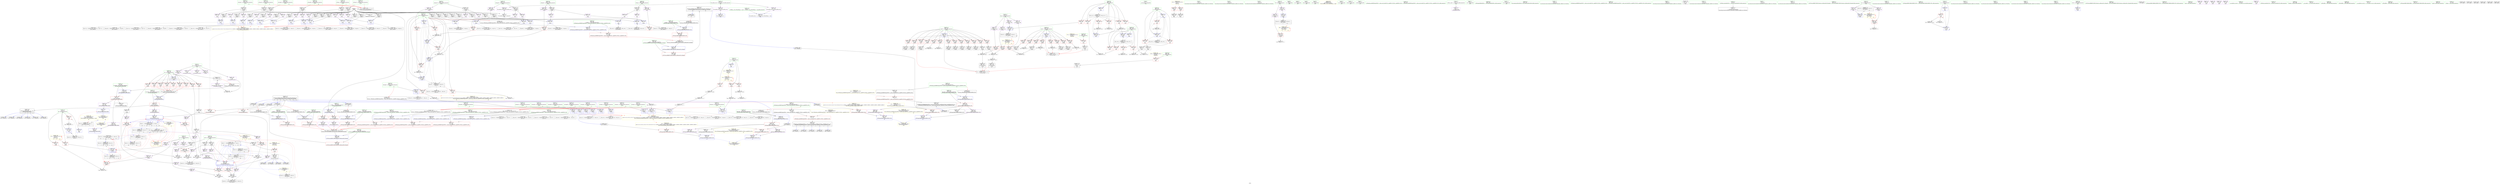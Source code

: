 digraph "SVFG" {
	label="SVFG";

	Node0x5605100c5640 [shape=record,color=grey,label="{NodeID: 0\nNullPtr}"];
	Node0x5605100c5640 -> Node0x5605102de440[style=solid];
	Node0x5605100c5640 -> Node0x5605102de540[style=solid];
	Node0x5605100c5640 -> Node0x5605102de610[style=solid];
	Node0x5605100c5640 -> Node0x5605102de6e0[style=solid];
	Node0x5605100c5640 -> Node0x5605102de7b0[style=solid];
	Node0x5605100c5640 -> Node0x5605102de880[style=solid];
	Node0x5605100c5640 -> Node0x5605102de950[style=solid];
	Node0x5605100c5640 -> Node0x5605102dea20[style=solid];
	Node0x5605100c5640 -> Node0x5605102deaf0[style=solid];
	Node0x5605100c5640 -> Node0x5605102debc0[style=solid];
	Node0x5605100c5640 -> Node0x5605102e3640[style=solid];
	Node0x5605100c5640 -> Node0x5605102e3710[style=solid];
	Node0x5605100c5640 -> Node0x5605102e37e0[style=solid];
	Node0x5605100c5640 -> Node0x5605102e38b0[style=solid];
	Node0x5605100c5640 -> Node0x5605102e3980[style=solid];
	Node0x5605100c5640 -> Node0x5605102e3a50[style=solid];
	Node0x5605100c5640 -> Node0x5605102e3b20[style=solid];
	Node0x5605100c5640 -> Node0x5605102e3bf0[style=solid];
	Node0x5605100c5640 -> Node0x5605102e3cc0[style=solid];
	Node0x5605100c5640 -> Node0x5605102e3d90[style=solid];
	Node0x5605100c5640 -> Node0x5605102e3e60[style=solid];
	Node0x5605100c5640 -> Node0x5605102f1cb0[style=solid];
	Node0x560510304c60 [shape=record,color=grey,label="{NodeID: 609\n82 = cmp(76, 81, )\n}"];
	Node0x5605102edac0 [shape=record,color=red,label="{NodeID: 277\n283\<--106\n\<--n.addr\n_Z2goii\n}"];
	Node0x5605102edac0 -> Node0x5605102e5480[style=solid];
	Node0x5605102de950 [shape=record,color=black,label="{NodeID: 111\n221\<--3\n\<--dummyVal\n_Z2goii\n}"];
	Node0x5605102de950 -> Node0x5605102f2b80[style=solid];
	Node0x56051038c990 [shape=record,color=black,label="{NodeID: 1052\n634 = PHI(605, )\n}"];
	Node0x56051038c990 -> Node0x5605102f0d20[style=solid];
	Node0x5605102e7840 [shape=record,color=blue,label="{NodeID: 388\n134\<--300\ntot\<--add\n_Z2goii\n}"];
	Node0x5605102e7840 -> Node0x5605102ee7c0[style=dashed];
	Node0x5605102e7840 -> Node0x5605102ee890[style=dashed];
	Node0x5605102e7840 -> Node0x5605102e7ab0[style=dashed];
	Node0x5605102e7840 -> Node0x5605102e7d20[style=dashed];
	Node0x5605102e7840 -> Node0x56051031e710[style=dashed];
	Node0x5605102e2f10 [shape=record,color=purple,label="{NodeID: 222\n688\<--247\noffset_1\<--\n}"];
	Node0x5605102e2f10 -> Node0x5605102f2ec0[style=solid];
	Node0x5605102df330 [shape=record,color=green,label="{NodeID: 56\n130\<--131\nref.tmp38\<--ref.tmp38_field_insensitive\n_Z2goii\n|{|<s1>12}}"];
	Node0x5605102df330 -> Node0x5605102f3060[style=solid];
	Node0x5605102df330:s1 -> Node0x560510388c00[style=solid,color=red];
	Node0x5605102f0840 [shape=record,color=red,label="{NodeID: 333\n584\<--583\n\<--second\nmain\n}"];
	Node0x5605102e60b0 [shape=record,color=black,label="{NodeID: 167\n576\<--490\n\<--ref.tmp\nmain\n}"];
	Node0x5605102e60b0 -> Node0x5605102ec190[style=solid];
	Node0x5605102e60b0 -> Node0x5605102ec260[style=solid];
	Node0x5605102b0d10 [shape=record,color=green,label="{NodeID: 1\n7\<--1\n__dso_handle\<--dummyObj\nGlob }"];
	Node0x560510304de0 [shape=record,color=grey,label="{NodeID: 610\n244 = cmp(242, 243, )\n}"];
	Node0x5605102edb90 [shape=record,color=red,label="{NodeID: 278\n303\<--106\n\<--n.addr\n_Z2goii\n}"];
	Node0x5605102edb90 -> Node0x5605102e5620[style=solid];
	Node0x5605102dea20 [shape=record,color=black,label="{NodeID: 112\n264\<--3\n\<--dummyVal\n_Z2goii\n}"];
	Node0x5605102dea20 -> Node0x5605102f3200[style=solid];
	Node0x56051038cad0 [shape=record,color=black,label="{NodeID: 1053\n662 = PHI(605, )\n}"];
	Node0x56051038cad0 -> Node0x5605102f1130[style=solid];
	Node0x5605102e7910 [shape=record,color=blue,label="{NodeID: 389\n323\<--324\n\<--\n_Z2goii\n}"];
	Node0x5605102e7910 -> Node0x5605102eefe0[style=dashed];
	Node0x5605102e7910 -> Node0x560510333920[style=dashed];
	Node0x5605102e2fe0 [shape=record,color=purple,label="{NodeID: 223\n686\<--248\noffset_0\<--\n}"];
	Node0x5605102e2fe0 -> Node0x5605102f1470[style=solid];
	Node0x5605102df400 [shape=record,color=green,label="{NodeID: 57\n132\<--133\nref.tmp39\<--ref.tmp39_field_insensitive\n_Z2goii\n|{|<s1>12}}"];
	Node0x5605102df400 -> Node0x5605102f3130[style=solid];
	Node0x5605102df400:s1 -> Node0x560510388ea0[style=solid,color=red];
	Node0x56051032b220 [shape=record,color=black,label="{NodeID: 666\nMR_22V_4 = PHI(MR_22V_1, MR_22V_3, MR_22V_1, )\npts\{113 \}\n}"];
	Node0x5605102f0910 [shape=record,color=red,label="{NodeID: 334\n610\<--607\n\<--__t.addr\n_ZSt7forwardIdEOT_RNSt16remove_referenceIS0_E4typeE\n}"];
	Node0x5605102f0910 -> Node0x5605102e6660[style=solid];
	Node0x5605102e6180 [shape=record,color=black,label="{NodeID: 168\n496\<--493\ncall\<--\nmain\n}"];
	Node0x5605102b5390 [shape=record,color=green,label="{NodeID: 2\n9\<--1\n\<--dummyObj\nCan only get source location for instruction, argument, global var or function.}"];
	Node0x560510304f60 [shape=record,color=grey,label="{NodeID: 611\n524 = cmp(522, 523, )\n}"];
	Node0x5605102edc60 [shape=record,color=red,label="{NodeID: 279\n311\<--106\n\<--n.addr\n_Z2goii\n}"];
	Node0x5605102edc60 -> Node0x5605102e56f0[style=solid];
	Node0x5605102deaf0 [shape=record,color=black,label="{NodeID: 113\n267\<--3\n\<--dummyVal\n_Z2goii\n}"];
	Node0x5605102deaf0 -> Node0x5605102e7500[style=solid];
	Node0x5605102e79e0 [shape=record,color=blue,label="{NodeID: 390\n326\<--327\n\<--\n_Z2goii\n}"];
	Node0x5605102e79e0 -> Node0x560510333e20[style=dashed];
	Node0x5605102e30b0 [shape=record,color=purple,label="{NodeID: 224\n689\<--248\noffset_1\<--\n}"];
	Node0x5605102e30b0 -> Node0x5605102f1540[style=solid];
	Node0x5605102df4d0 [shape=record,color=green,label="{NodeID: 58\n134\<--135\ntot\<--tot_field_insensitive\n_Z2goii\n|{|<s9>19}}"];
	Node0x5605102df4d0 -> Node0x5605102ee6f0[style=solid];
	Node0x5605102df4d0 -> Node0x5605102ee7c0[style=solid];
	Node0x5605102df4d0 -> Node0x5605102ee890[style=solid];
	Node0x5605102df4d0 -> Node0x5605102ee960[style=solid];
	Node0x5605102df4d0 -> Node0x5605102eea30[style=solid];
	Node0x5605102df4d0 -> Node0x5605102e75d0[style=solid];
	Node0x5605102df4d0 -> Node0x5605102e7840[style=solid];
	Node0x5605102df4d0 -> Node0x5605102e7ab0[style=solid];
	Node0x5605102df4d0 -> Node0x5605102e7d20[style=solid];
	Node0x5605102df4d0:s9 -> Node0x5605103880f0[style=solid,color=red];
	Node0x56051032b720 [shape=record,color=black,label="{NodeID: 667\nMR_24V_4 = PHI(MR_24V_1, MR_24V_3, MR_24V_1, )\npts\{115 \}\n}"];
	Node0x5605102f09e0 [shape=record,color=red,label="{NodeID: 335\n625\<--616\nthis1\<--this.addr\n_ZNSt4pairIddEC2IddLb1EEEOT_OT0_\n}"];
	Node0x5605102f09e0 -> Node0x5605102e6730[style=solid];
	Node0x5605102f09e0 -> Node0x5605102ec330[style=solid];
	Node0x5605102f09e0 -> Node0x5605102ec400[style=solid];
	Node0x5605102e6250 [shape=record,color=black,label="{NodeID: 169\n502\<--499\ncall1\<--\nmain\n}"];
	Node0x5605102af090 [shape=record,color=green,label="{NodeID: 3\n12\<--1\n\<--dummyObj\nCan only get source location for instruction, argument, global var or function.}"];
	Node0x5605103050e0 [shape=record,color=grey,label="{NodeID: 612\n507 = cmp(506, 508, )\n}"];
	Node0x5605102edd30 [shape=record,color=red,label="{NodeID: 280\n313\<--106\n\<--n.addr\n_Z2goii\n}"];
	Node0x5605102edd30 -> Node0x5605102e57c0[style=solid];
	Node0x5605102debc0 [shape=record,color=black,label="{NodeID: 114\n292\<--3\n\<--dummyVal\n_Z2goii\n}"];
	Node0x5605102debc0 -> Node0x5605102e76a0[style=solid];
	Node0x5605102e7ab0 [shape=record,color=blue,label="{NodeID: 391\n134\<--332\ntot\<--add67\n_Z2goii\n}"];
	Node0x5605102e7ab0 -> Node0x5605102ee890[style=dashed];
	Node0x5605102e7ab0 -> Node0x5605102e7d20[style=dashed];
	Node0x5605102e7ab0 -> Node0x56051031e710[style=dashed];
	Node0x5605102e3180 [shape=record,color=purple,label="{NodeID: 225\n263\<--262\n\<--\n_Z2goii\n}"];
	Node0x5605102e3180 -> Node0x5605102f3200[style=solid];
	Node0x5605102df5a0 [shape=record,color=green,label="{NodeID: 59\n136\<--137\nref.tmp45\<--ref.tmp45_field_insensitive\n_Z2goii\n}"];
	Node0x5605102df5a0 -> Node0x5605102e4850[style=solid];
	Node0x5605102df5a0 -> Node0x5605102e23b0[style=solid];
	Node0x560510352d10 [shape=record,color=yellow,style=double,label="{NodeID: 1000\n119V_2 = CSCHI(MR_119V_1)\npts\{4560000 4560001 \}\nCS[]}"];
	Node0x56051032bc20 [shape=record,color=black,label="{NodeID: 668\nMR_26V_5 = PHI(MR_26V_1, MR_26V_2, MR_26V_1, )\npts\{119 \}\n}"];
	Node0x5605102f0ab0 [shape=record,color=red,label="{NodeID: 336\n628\<--618\n\<--__x.addr\n_ZNSt4pairIddEC2IddLb1EEEOT_OT0_\n|{<s0>39}}"];
	Node0x5605102f0ab0:s0 -> Node0x560510387a80[style=solid,color=red];
	Node0x5605102e6320 [shape=record,color=black,label="{NodeID: 170\n522\<--521\nconv\<--\nmain\n}"];
	Node0x5605102e6320 -> Node0x560510304f60[style=solid];
	Node0x5605102af120 [shape=record,color=green,label="{NodeID: 4\n21\<--1\n\<--dummyObj\nCan only get source location for instruction, argument, global var or function.}"];
	Node0x560510305260 [shape=record,color=grey,label="{NodeID: 613\n276 = cmp(275, 277, )\n}"];
	Node0x5605102ede00 [shape=record,color=red,label="{NodeID: 281\n335\<--106\n\<--n.addr\n_Z2goii\n}"];
	Node0x5605102ede00 -> Node0x5605102e5960[style=solid];
	Node0x5605102e3640 [shape=record,color=black,label="{NodeID: 115\n295\<--3\n\<--dummyVal\n_Z2goii\n}"];
	Node0x5605102e3640 -> Node0x5605102e7770[style=solid];
	Node0x5605102e7b80 [shape=record,color=blue,label="{NodeID: 392\n348\<--349\n\<--\n_Z2goii\n}"];
	Node0x5605102e7b80 -> Node0x5605102ef180[style=dashed];
	Node0x5605102e7b80 -> Node0x560510334320[style=dashed];
	Node0x5605102e3250 [shape=record,color=purple,label="{NodeID: 226\n266\<--262\n\<--\n_Z2goii\n}"];
	Node0x5605102e3250 -> Node0x5605102e7500[style=solid];
	Node0x5605102df670 [shape=record,color=green,label="{NodeID: 60\n138\<--139\nref.tmp57\<--ref.tmp57_field_insensitive\n_Z2goii\n}"];
	Node0x5605102df670 -> Node0x5605102e4920[style=solid];
	Node0x5605102df670 -> Node0x5605102e2480[style=solid];
	Node0x560510352e70 [shape=record,color=yellow,style=double,label="{NodeID: 1001\n102V_2 = CSCHI(MR_102V_1)\npts\{4050000 4050001 \}\nCS[]}"];
	Node0x56051032c120 [shape=record,color=black,label="{NodeID: 669\nMR_28V_5 = PHI(MR_28V_1, MR_28V_2, MR_28V_1, )\npts\{121 \}\n}"];
	Node0x5605102f0b80 [shape=record,color=red,label="{NodeID: 337\n633\<--620\n\<--__y.addr\n_ZNSt4pairIddEC2IddLb1EEEOT_OT0_\n|{<s0>40}}"];
	Node0x5605102f0b80:s0 -> Node0x560510387a80[style=solid,color=red];
	Node0x5605102e63f0 [shape=record,color=black,label="{NodeID: 171\n529\<--528\nconv7\<--\nmain\n}"];
	Node0x5605102e63f0 -> Node0x5605103035e0[style=solid];
	Node0x5605102af3d0 [shape=record,color=green,label="{NodeID: 5\n28\<--1\n.str\<--dummyObj\nGlob }"];
	Node0x5605103053e0 [shape=record,color=grey,label="{NodeID: 614\n170 = cmp(168, 171, )\n}"];
	Node0x5605102eded0 [shape=record,color=red,label="{NodeID: 282\n345\<--106\n\<--n.addr\n_Z2goii\n|{<s0>16}}"];
	Node0x5605102eded0:s0 -> Node0x560510388700[style=solid,color=red];
	Node0x5605102e3710 [shape=record,color=black,label="{NodeID: 116\n324\<--3\n\<--dummyVal\n_Z2goii\n}"];
	Node0x5605102e3710 -> Node0x5605102e7910[style=solid];
	Node0x5605102e7c50 [shape=record,color=blue,label="{NodeID: 393\n351\<--352\n\<--\n_Z2goii\n}"];
	Node0x5605102e7c50 -> Node0x560510334820[style=dashed];
	Node0x5605102e3320 [shape=record,color=purple,label="{NodeID: 227\n291\<--290\n\<--\n_Z2goii\n}"];
	Node0x5605102e3320 -> Node0x5605102e76a0[style=solid];
	Node0x5605102df740 [shape=record,color=green,label="{NodeID: 61\n140\<--141\nref.tmp74\<--ref.tmp74_field_insensitive\n_Z2goii\n}"];
	Node0x5605102df740 -> Node0x5605102e49f0[style=solid];
	Node0x5605102df740 -> Node0x5605102e2550[style=solid];
	Node0x56051032c620 [shape=record,color=black,label="{NodeID: 670\nMR_30V_5 = PHI(MR_30V_1, MR_30V_2, MR_30V_1, )\npts\{125 \}\n}"];
	Node0x5605102f0c50 [shape=record,color=red,label="{NodeID: 338\n630\<--629\n\<--call\n_ZNSt4pairIddEC2IddLb1EEEOT_OT0_\n}"];
	Node0x5605102f0c50 -> Node0x5605102f7850[style=solid];
	Node0x5605102e64c0 [shape=record,color=black,label="{NodeID: 172\n572\<--571\nconv20\<--\nmain\n|{<s0>37}}"];
	Node0x5605102e64c0:s0 -> Node0x560510388530[style=solid,color=red];
	Node0x5605102af460 [shape=record,color=green,label="{NodeID: 6\n30\<--1\n.str.2\<--dummyObj\nGlob }"];
	Node0x560510305560 [shape=record,color=grey,label="{NodeID: 615\n196 = cmp(195, 12, )\n}"];
	Node0x5605102edfa0 [shape=record,color=red,label="{NodeID: 283\n190\<--108\n\<--ret\n_Z2goii\n|{<s0>5}}"];
	Node0x5605102edfa0:s0 -> Node0x5605103827f0[style=solid,color=red];
	Node0x5605102e37e0 [shape=record,color=black,label="{NodeID: 117\n327\<--3\n\<--dummyVal\n_Z2goii\n}"];
	Node0x5605102e37e0 -> Node0x5605102e79e0[style=solid];
	Node0x5605102e7d20 [shape=record,color=blue,label="{NodeID: 394\n134\<--357\ntot\<--add78\n_Z2goii\n}"];
	Node0x5605102e7d20 -> Node0x56051031e710[style=dashed];
	Node0x5605102e33f0 [shape=record,color=purple,label="{NodeID: 228\n294\<--290\n\<--\n_Z2goii\n}"];
	Node0x5605102e33f0 -> Node0x5605102e7770[style=solid];
	Node0x5605102df810 [shape=record,color=green,label="{NodeID: 62\n142\<--143\nref.tmp82\<--ref.tmp82_field_insensitive\n_Z2goii\n|{|<s1>18}}"];
	Node0x5605102df810 -> Node0x5605102e4ac0[style=solid];
	Node0x5605102df810:s1 -> Node0x5605103876b0[style=solid,color=red];
	Node0x560510353160 [shape=record,color=yellow,style=double,label="{NodeID: 1003\n2V_2 = CSCHI(MR_2V_1)\npts\{250000 250001 \}\nCS[]}"];
	Node0x56051032cb20 [shape=record,color=black,label="{NodeID: 671\nMR_32V_5 = PHI(MR_32V_1, MR_32V_2, MR_32V_1, )\npts\{127 \}\n}"];
	Node0x5605102f0d20 [shape=record,color=red,label="{NodeID: 339\n635\<--634\n\<--call2\n_ZNSt4pairIddEC2IddLb1EEEOT_OT0_\n}"];
	Node0x5605102f0d20 -> Node0x5605102f7920[style=solid];
	Node0x5605102e6590 [shape=record,color=black,label="{NodeID: 173\n574\<--573\nconv21\<--\nmain\n|{<s0>37}}"];
	Node0x5605102e6590:s0 -> Node0x560510388700[style=solid,color=red];
	Node0x5605102af4f0 [shape=record,color=green,label="{NodeID: 7\n32\<--1\nstdin\<--dummyObj\nGlob }"];
	Node0x5605102ee070 [shape=record,color=red,label="{NodeID: 284\n210\<--108\n\<--ret\n_Z2goii\n|{<s0>7}}"];
	Node0x5605102ee070:s0 -> Node0x5605103827f0[style=solid,color=red];
	Node0x5605102e38b0 [shape=record,color=black,label="{NodeID: 118\n349\<--3\n\<--dummyVal\n_Z2goii\n}"];
	Node0x5605102e38b0 -> Node0x5605102e7b80[style=solid];
	Node0x5605102e7df0 [shape=record,color=blue,label="{NodeID: 395\n144\<--365\nref.tmp83\<--div85\n_Z2goii\n|{|<s1>17}}"];
	Node0x5605102e7df0 -> Node0x56051032df20[style=dashed];
	Node0x5605102e7df0:s1 -> Node0x5605102f5840[style=dashed,color=red];
	Node0x5605102e34c0 [shape=record,color=purple,label="{NodeID: 229\n323\<--322\n\<--\n_Z2goii\n}"];
	Node0x5605102e34c0 -> Node0x5605102e7910[style=solid];
	Node0x5605102df8e0 [shape=record,color=green,label="{NodeID: 63\n144\<--145\nref.tmp83\<--ref.tmp83_field_insensitive\n_Z2goii\n|{|<s1>17}}"];
	Node0x5605102df8e0 -> Node0x5605102e7df0[style=solid];
	Node0x5605102df8e0:s1 -> Node0x560510388c00[style=solid,color=red];
	Node0x560510382f80 [shape=record,color=black,label="{NodeID: 1004\n667 = PHI(638, )\n}"];
	Node0x560510382f80 -> Node0x5605102f1200[style=solid];
	Node0x56051032d020 [shape=record,color=black,label="{NodeID: 672\nMR_34V_2 = PHI(MR_34V_3, MR_34V_1, MR_34V_1, )\npts\{131 \}\n}"];
	Node0x5605102f0df0 [shape=record,color=red,label="{NodeID: 340\n643\<--640\n\<--__t.addr\n_ZSt7forwardIRdEOT_RNSt16remove_referenceIS1_E4typeE\n}"];
	Node0x5605102f0df0 -> Node0x5605102e6800[style=solid];
	Node0x5605102e6660 [shape=record,color=black,label="{NodeID: 174\n605\<--610\n_ZSt7forwardIdEOT_RNSt16remove_referenceIS0_E4typeE_ret\<--\n_ZSt7forwardIdEOT_RNSt16remove_referenceIS0_E4typeE\n|{<s0>22|<s1>23|<s2>25|<s3>26|<s4>27|<s5>39|<s6>40|<s7>41}}"];
	Node0x5605102e6660:s0 -> Node0x56051038bca0[style=solid,color=blue];
	Node0x5605102e6660:s1 -> Node0x56051038bde0[style=solid,color=blue];
	Node0x5605102e6660:s2 -> Node0x56051038bf20[style=solid,color=blue];
	Node0x5605102e6660:s3 -> Node0x56051038c030[style=solid,color=blue];
	Node0x5605102e6660:s4 -> Node0x56051038b900[style=solid,color=blue];
	Node0x5605102e6660:s5 -> Node0x56051038c790[style=solid,color=blue];
	Node0x5605102e6660:s6 -> Node0x56051038c990[style=solid,color=blue];
	Node0x5605102e6660:s7 -> Node0x56051038cad0[style=solid,color=blue];
	Node0x5605102af580 [shape=record,color=green,label="{NodeID: 8\n33\<--1\n.str.3\<--dummyObj\nGlob }"];
	Node0x5605102f4020 [shape=record,color=yellow,style=double,label="{NodeID: 783\n123V_1 = ENCHI(MR_123V_0)\npts\{1 \}\nFun[main]}"];
	Node0x5605102f4020 -> Node0x5605102ecc20[style=dashed];
	Node0x5605102f4020 -> Node0x5605102eccf0[style=dashed];
	Node0x56051031b4e0 [shape=record,color=black,label="{NodeID: 617\nMR_6V_10 = PHI(MR_6V_16, MR_6V_9, )\npts\{250000 \}\n|{|<s1>16}}"];
	Node0x56051031b4e0 -> Node0x56051031f110[style=dashed];
	Node0x56051031b4e0:s1 -> Node0x56051033f230[style=dashed,color=red];
	Node0x5605102ee140 [shape=record,color=red,label="{NodeID: 285\n223\<--108\n\<--ret\n_Z2goii\n|{<s0>9}}"];
	Node0x5605102ee140:s0 -> Node0x5605103827f0[style=solid,color=red];
	Node0x5605102e3980 [shape=record,color=black,label="{NodeID: 119\n352\<--3\n\<--dummyVal\n_Z2goii\n}"];
	Node0x5605102e3980 -> Node0x5605102e7c50[style=solid];
	Node0x56051034bb20 [shape=record,color=yellow,style=double,label="{NodeID: 894\nRETMU(2V_2)\npts\{250000 250001 \}\nFun[_GLOBAL__sub_I_FlaminRage_1_1.cpp]}"];
	Node0x560510320010 [shape=record,color=yellow,style=double,label="{NodeID: 728\n119V_1 = ENCHI(MR_119V_0)\npts\{4560000 4560001 \}\nFun[_ZSt9make_pairIdRdESt4pairINSt17__decay_and_stripIT_E6__typeENS2_IT0_E6__typeEEOS3_OS6_]|{<s0>29|<s1>29}}"];
	Node0x560510320010:s0 -> Node0x5605102f7d30[style=dashed,color=red];
	Node0x560510320010:s1 -> Node0x5605102f7e00[style=dashed,color=red];
	Node0x5605102e7ec0 [shape=record,color=blue,label="{NodeID: 396\n146\<--171\nref.tmp86\<--\n_Z2goii\n|{|<s1>17}}"];
	Node0x5605102e7ec0 -> Node0x56051032e420[style=dashed];
	Node0x5605102e7ec0:s1 -> Node0x5605102f5840[style=dashed,color=red];
	Node0x5605102e3590 [shape=record,color=purple,label="{NodeID: 230\n326\<--322\n\<--\n_Z2goii\n}"];
	Node0x5605102e3590 -> Node0x5605102e79e0[style=solid];
	Node0x5605102df9b0 [shape=record,color=green,label="{NodeID: 64\n146\<--147\nref.tmp86\<--ref.tmp86_field_insensitive\n_Z2goii\n|{|<s1>17}}"];
	Node0x5605102df9b0 -> Node0x5605102e7ec0[style=solid];
	Node0x5605102df9b0:s1 -> Node0x560510388ea0[style=solid,color=red];
	Node0x5605103827f0 [shape=record,color=black,label="{NodeID: 1005\n425 = PHI(190, 210, 223, 269, 376, 390, )\n0th arg _ZNSt4pairIddEaSEOS0_ }"];
	Node0x5605103827f0 -> Node0x5605102e86e0[style=solid];
	Node0x56051032d520 [shape=record,color=black,label="{NodeID: 673\nMR_36V_2 = PHI(MR_36V_3, MR_36V_1, MR_36V_1, )\npts\{133 \}\n}"];
	Node0x5605102f0ec0 [shape=record,color=red,label="{NodeID: 341\n658\<--649\nthis1\<--this.addr\n_ZNSt4pairIddEC2IdRdLb1EEEOT_OT0_\n}"];
	Node0x5605102f0ec0 -> Node0x5605102e68d0[style=solid];
	Node0x5605102f0ec0 -> Node0x5605102ec4d0[style=solid];
	Node0x5605102f0ec0 -> Node0x5605102ec5a0[style=solid];
	Node0x5605102e6730 [shape=record,color=black,label="{NodeID: 175\n626\<--625\n\<--this1\n_ZNSt4pairIddEC2IddLb1EEEOT_OT0_\n}"];
	Node0x5605102af9e0 [shape=record,color=green,label="{NodeID: 9\n35\<--1\n.str.4\<--dummyObj\nGlob }"];
	Node0x56051031b9e0 [shape=record,color=black,label="{NodeID: 618\nMR_8V_10 = PHI(MR_8V_16, MR_8V_9, )\npts\{250001 \}\n|{|<s1>16}}"];
	Node0x56051031b9e0 -> Node0x56051031f610[style=dashed];
	Node0x56051031b9e0:s1 -> Node0x56051033f310[style=dashed,color=red];
	Node0x5605102ee210 [shape=record,color=red,label="{NodeID: 286\n227\<--108\n\<--ret\n_Z2goii\n}"];
	Node0x5605102ee210 -> Node0x5605102e4e00[style=solid];
	Node0x5605102e3a50 [shape=record,color=black,label="{NodeID: 120\n371\<--3\n\<--dummyVal\n_Z2goii\n}"];
	Node0x5605102e3a50 -> Node0x5605102e7f90[style=solid];
	Node0x5605103200f0 [shape=record,color=yellow,style=double,label="{NodeID: 729\n121V_1 = ENCHI(MR_121V_0)\npts\{113 115 119 121 125 127 131 133 135 145 147 151 1110000 1110001 1170000 1170001 1230000 1230001 1290000 1290001 1430000 1430001 1490000 1490001 \}\nFun[_ZSt9make_pairIdRdESt4pairINSt17__decay_and_stripIT_E6__typeENS2_IT0_E6__typeEEOS3_OS6_]|{<s0>29|<s1>29}}"];
	Node0x5605103200f0:s0 -> Node0x560510320400[style=dashed,color=red];
	Node0x5605103200f0:s1 -> Node0x560510320970[style=dashed,color=red];
	Node0x5605102e7f90 [shape=record,color=blue,label="{NodeID: 397\n370\<--371\n\<--\n_Z2goii\n|{|<s1>18}}"];
	Node0x5605102e7f90 -> Node0x560510334d20[style=dashed];
	Node0x5605102e7f90:s1 -> Node0x56051033ac20[style=dashed,color=red];
	Node0x5605102eb560 [shape=record,color=purple,label="{NodeID: 231\n348\<--347\n\<--\n_Z2goii\n}"];
	Node0x5605102eb560 -> Node0x5605102e7b80[style=solid];
	Node0x5605102dfa80 [shape=record,color=green,label="{NodeID: 65\n148\<--149\nref.tmp90\<--ref.tmp90_field_insensitive\n_Z2goii\n|{|<s1>20}}"];
	Node0x5605102dfa80 -> Node0x5605102e4b90[style=solid];
	Node0x5605102dfa80:s1 -> Node0x5605103876b0[style=solid,color=red];
	Node0x5605103876b0 [shape=record,color=black,label="{NodeID: 1006\n426 = PHI(110, 116, 122, 128, 142, 148, )\n1st arg _ZNSt4pairIddEaSEOS0_ }"];
	Node0x5605103876b0 -> Node0x5605102e87b0[style=solid];
	Node0x56051032da20 [shape=record,color=black,label="{NodeID: 674\nMR_38V_2 = PHI(MR_38V_7, MR_38V_1, MR_38V_1, )\npts\{135 \}\n}"];
	Node0x5605102f0f90 [shape=record,color=red,label="{NodeID: 342\n661\<--651\n\<--__x.addr\n_ZNSt4pairIddEC2IdRdLb1EEEOT_OT0_\n|{<s0>41}}"];
	Node0x5605102f0f90:s0 -> Node0x560510387a80[style=solid,color=red];
	Node0x5605102e6800 [shape=record,color=black,label="{NodeID: 176\n638\<--643\n_ZSt7forwardIRdEOT_RNSt16remove_referenceIS1_E4typeE_ret\<--\n_ZSt7forwardIRdEOT_RNSt16remove_referenceIS1_E4typeE\n|{<s0>28|<s1>42}}"];
	Node0x5605102e6800:s0 -> Node0x56051038bb60[style=solid,color=blue];
	Node0x5605102e6800:s1 -> Node0x560510382f80[style=solid,color=blue];
	Node0x5605102afaa0 [shape=record,color=green,label="{NodeID: 10\n37\<--1\nstdout\<--dummyObj\nGlob }"];
	Node0x56051031bee0 [shape=record,color=black,label="{NodeID: 619\nMR_54V_5 = PHI(MR_54V_8, MR_54V_4, )\npts\{270000 \}\n|{|<s1>16|<s2>16|<s3>16}}"];
	Node0x56051031bee0 -> Node0x56051032f820[style=dashed];
	Node0x56051031bee0:s1 -> Node0x5605102eeb00[style=dashed,color=red];
	Node0x56051031bee0:s2 -> Node0x5605102f2f90[style=dashed,color=red];
	Node0x56051031bee0:s3 -> Node0x56051032f820[style=dashed,color=red];
	Node0x5605102ee2e0 [shape=record,color=red,label="{NodeID: 287\n246\<--108\n\<--ret\n_Z2goii\n}"];
	Node0x5605102ee2e0 -> Node0x5605102e5070[style=solid];
	Node0x5605102e3b20 [shape=record,color=black,label="{NodeID: 121\n374\<--3\n\<--dummyVal\n_Z2goii\n}"];
	Node0x5605102e3b20 -> Node0x5605102e8060[style=solid];
	Node0x560510320320 [shape=record,color=yellow,style=double,label="{NodeID: 730\n113V_1 = ENCHI(MR_113V_0)\npts\{456 \}\nFun[_ZSt9make_pairIdRdESt4pairINSt17__decay_and_stripIT_E6__typeENS2_IT0_E6__typeEEOS3_OS6_]}"];
	Node0x560510320320 -> Node0x5605102efb40[style=dashed];
	Node0x5605102e8060 [shape=record,color=blue,label="{NodeID: 398\n373\<--374\n\<--\n_Z2goii\n|{|<s1>18}}"];
	Node0x5605102e8060 -> Node0x560510335220[style=dashed];
	Node0x5605102e8060:s1 -> Node0x56051033ac20[style=dashed,color=red];
	Node0x5605102eb630 [shape=record,color=purple,label="{NodeID: 232\n351\<--347\n\<--\n_Z2goii\n}"];
	Node0x5605102eb630 -> Node0x5605102e7c50[style=solid];
	Node0x5605102dfb50 [shape=record,color=green,label="{NodeID: 66\n150\<--151\nref.tmp91\<--ref.tmp91_field_insensitive\n_Z2goii\n|{|<s1>19}}"];
	Node0x5605102dfb50 -> Node0x5605102e8130[style=solid];
	Node0x5605102dfb50:s1 -> Node0x560510387fe0[style=solid,color=red];
	Node0x560510387930 [shape=record,color=black,label="{NodeID: 1007\n639 = PHI(465, 666, )\n0th arg _ZSt7forwardIRdEOT_RNSt16remove_referenceIS1_E4typeE }"];
	Node0x560510387930 -> Node0x5605102f79f0[style=solid];
	Node0x56051032df20 [shape=record,color=black,label="{NodeID: 675\nMR_40V_2 = PHI(MR_40V_4, MR_40V_1, MR_40V_1, )\npts\{145 \}\n}"];
	Node0x5605102f1060 [shape=record,color=red,label="{NodeID: 343\n666\<--653\n\<--__y.addr\n_ZNSt4pairIddEC2IdRdLb1EEEOT_OT0_\n|{<s0>42}}"];
	Node0x5605102f1060:s0 -> Node0x560510387930[style=solid,color=red];
	Node0x5605102e68d0 [shape=record,color=black,label="{NodeID: 177\n659\<--658\n\<--this1\n_ZNSt4pairIddEC2IdRdLb1EEEOT_OT0_\n}"];
	Node0x5605102afba0 [shape=record,color=green,label="{NodeID: 11\n38\<--1\n_ZSt3cin\<--dummyObj\nGlob }"];
	Node0x5605102f42f0 [shape=record,color=yellow,style=double,label="{NodeID: 786\n12V_1 = ENCHI(MR_12V_0)\npts\{22 \}\nFun[main]|{<s0>37}}"];
	Node0x5605102f42f0:s0 -> Node0x560510320dc0[style=dashed,color=red];
	Node0x5605102ee3b0 [shape=record,color=red,label="{NodeID: 288\n269\<--108\n\<--ret\n_Z2goii\n|{<s0>13}}"];
	Node0x5605102ee3b0:s0 -> Node0x5605103827f0[style=solid,color=red];
	Node0x5605102e3bf0 [shape=record,color=black,label="{NodeID: 122\n385\<--3\n\<--dummyVal\n_Z2goii\n}"];
	Node0x5605102e3bf0 -> Node0x5605102e8200[style=solid];
	Node0x560510320400 [shape=record,color=yellow,style=double,label="{NodeID: 731\n38V_1 = ENCHI(MR_38V_0)\npts\{135 \}\nFun[_ZNSt4pairIddEC2IdRdLb1EEEOT_OT0_]}"];
	Node0x560510320400 -> Node0x5605102f1200[style=dashed];
	Node0x5605102e8130 [shape=record,color=blue,label="{NodeID: 399\n150\<--21\nref.tmp91\<--\n_Z2goii\n|{|<s1>19}}"];
	Node0x5605102e8130 -> Node0x56051032e920[style=dashed];
	Node0x5605102e8130:s1 -> Node0x5605103200f0[style=dashed,color=red];
	Node0x5605102eb700 [shape=record,color=purple,label="{NodeID: 233\n370\<--369\n\<--\n_Z2goii\n}"];
	Node0x5605102eb700 -> Node0x5605102e7f90[style=solid];
	Node0x5605102dfc20 [shape=record,color=green,label="{NodeID: 67\n181\<--182\n_ZSt9make_pairIddESt4pairINSt17__decay_and_stripIT_E6__typeENS1_IT0_E6__typeEEOS2_OS5_\<--_ZSt9make_pairIddESt4pairINSt17__decay_and_stripIT_E6__typeENS1_IT0_E6__typeEEOS2_OS5__field_insensitive\n}"];
	Node0x560510387a80 [shape=record,color=black,label="{NodeID: 1008\n606 = PHI(412, 416, 435, 441, 463, 628, 633, 661, )\n0th arg _ZSt7forwardIdEOT_RNSt16remove_referenceIS0_E4typeE }"];
	Node0x560510387a80 -> Node0x5605102f7510[style=solid];
	Node0x56051032e420 [shape=record,color=black,label="{NodeID: 676\nMR_42V_2 = PHI(MR_42V_4, MR_42V_1, MR_42V_1, )\npts\{147 \}\n}"];
	Node0x5605102f1130 [shape=record,color=red,label="{NodeID: 344\n663\<--662\n\<--call\n_ZNSt4pairIddEC2IdRdLb1EEEOT_OT0_\n}"];
	Node0x5605102f1130 -> Node0x5605102f7d30[style=solid];
	Node0x5605102e69a0 [shape=record,color=purple,label="{NodeID: 178\n54\<--4\n\<--_ZStL8__ioinit\n__cxx_global_var_init\n}"];
	Node0x5605102afca0 [shape=record,color=green,label="{NodeID: 12\n39\<--1\n.str.5\<--dummyObj\nGlob }"];
	Node0x5605102ee480 [shape=record,color=red,label="{NodeID: 289\n376\<--108\n\<--ret\n_Z2goii\n|{<s0>18}}"];
	Node0x5605102ee480:s0 -> Node0x5605103827f0[style=solid,color=red];
	Node0x5605102e3cc0 [shape=record,color=black,label="{NodeID: 123\n388\<--3\n\<--dummyVal\n_Z2goii\n}"];
	Node0x5605102e3cc0 -> Node0x5605102e82d0[style=solid];
	Node0x5605102e8200 [shape=record,color=blue,label="{NodeID: 400\n384\<--385\n\<--\n_Z2goii\n|{|<s1>20}}"];
	Node0x5605102e8200 -> Node0x560510335720[style=dashed];
	Node0x5605102e8200:s1 -> Node0x56051033ac20[style=dashed,color=red];
	Node0x5605102eb7d0 [shape=record,color=purple,label="{NodeID: 234\n373\<--369\n\<--\n_Z2goii\n}"];
	Node0x5605102eb7d0 -> Node0x5605102e8060[style=solid];
	Node0x5605102dfd20 [shape=record,color=green,label="{NodeID: 68\n192\<--193\n_ZNSt4pairIddEaSEOS0_\<--_ZNSt4pairIddEaSEOS0__field_insensitive\n}"];
	Node0x560510387ed0 [shape=record,color=black,label="{NodeID: 1009\n86 = PHI(75, )\n0th arg _ZNSt4pairIddEC2IddLb1EEEv }"];
	Node0x560510387ed0 -> Node0x5605102f1db0[style=solid];
	Node0x56051032e920 [shape=record,color=black,label="{NodeID: 677\nMR_44V_2 = PHI(MR_44V_3, MR_44V_1, MR_44V_1, )\npts\{151 \}\n}"];
	Node0x5605102f1200 [shape=record,color=red,label="{NodeID: 345\n668\<--667\n\<--call2\n_ZNSt4pairIddEC2IdRdLb1EEEOT_OT0_\n}"];
	Node0x5605102f1200 -> Node0x5605102f7e00[style=solid];
	Node0x5605102e6a70 [shape=record,color=purple,label="{NodeID: 179\n285\<--14\narrayidx48\<--dep\n_Z2goii\n}"];
	Node0x5605102e6a70 -> Node0x5605102eeca0[style=solid];
	Node0x5605102dbae0 [shape=record,color=green,label="{NodeID: 13\n41\<--1\n.str.6\<--dummyObj\nGlob }"];
	Node0x5605102ee550 [shape=record,color=red,label="{NodeID: 290\n390\<--108\n\<--ret\n_Z2goii\n|{<s0>20}}"];
	Node0x5605102ee550:s0 -> Node0x5605103827f0[style=solid,color=red];
	Node0x5605102e3d90 [shape=record,color=black,label="{NodeID: 124\n578\<--3\n\<--dummyVal\nmain\n}"];
	Node0x5605102e3d90 -> Node0x5605102f7370[style=solid];
	Node0x5605102e82d0 [shape=record,color=blue,label="{NodeID: 401\n387\<--388\n\<--\n_Z2goii\n|{|<s1>20}}"];
	Node0x5605102e82d0 -> Node0x560510335c20[style=dashed];
	Node0x5605102e82d0:s1 -> Node0x56051033ac20[style=dashed,color=red];
	Node0x5605102eb8a0 [shape=record,color=purple,label="{NodeID: 235\n384\<--383\n\<--\n_Z2goii\n}"];
	Node0x5605102eb8a0 -> Node0x5605102e8200[style=solid];
	Node0x5605102dfe20 [shape=record,color=green,label="{NodeID: 69\n233\<--234\nllvm.memcpy.p0i8.p0i8.i64\<--llvm.memcpy.p0i8.p0i8.i64_field_insensitive\n}"];
	Node0x560510387fe0 [shape=record,color=black,label="{NodeID: 1010\n453 = PHI(150, )\n0th arg _ZSt9make_pairIdRdESt4pairINSt17__decay_and_stripIT_E6__typeENS2_IT0_E6__typeEEOS3_OS6_ }"];
	Node0x560510387fe0 -> Node0x5605102e8a20[style=solid];
	Node0x56051032ee20 [shape=record,color=black,label="{NodeID: 678\nMR_6V_7 = PHI(MR_6V_14, MR_6V_3, MR_6V_1, )\npts\{250000 \}\n|{<s0>14|<s1>15|<s2>16|<s3>37}}"];
	Node0x56051032ee20:s0 -> Node0x560510337020[style=dashed,color=blue];
	Node0x56051032ee20:s1 -> Node0x56051031b4e0[style=dashed,color=blue];
	Node0x56051032ee20:s2 -> Node0x56051031f110[style=dashed,color=blue];
	Node0x56051032ee20:s3 -> Node0x56051031e1e0[style=dashed,color=blue];
	Node0x5605102f12d0 [shape=record,color=red,label="{NodeID: 346\n681\<--680\ndummyVal\<--offset_0\n_Z2goii\n}"];
	Node0x5605102f12d0 -> Node0x5605102f2c50[style=solid];
	Node0x5605102e6b40 [shape=record,color=purple,label="{NodeID: 180\n315\<--14\narrayidx61\<--dep\n_Z2goii\n}"];
	Node0x5605102e6b40 -> Node0x5605102eef10[style=solid];
	Node0x5605102dbbe0 [shape=record,color=green,label="{NodeID: 14\n44\<--1\n\<--dummyObj\nCan only get source location for instruction, argument, global var or function.}"];
	Node0x56051031d2e0 [shape=record,color=black,label="{NodeID: 623\nMR_10V_2 = PHI(MR_10V_3, MR_10V_1, )\npts\{13 \}\n}"];
	Node0x56051031d2e0 -> Node0x5605102ec8e0[style=dashed];
	Node0x56051031d2e0 -> Node0x5605102f72e0[style=dashed];
	Node0x5605102ee620 [shape=record,color=red,label="{NodeID: 291\n393\<--108\n\<--ret\n_Z2goii\n}"];
	Node0x5605102ee620 -> Node0x5605102e5b00[style=solid];
	Node0x5605102e3e60 [shape=record,color=black,label="{NodeID: 125\n581\<--3\n\<--dummyVal\nmain\n}"];
	Node0x5605102e3e60 -> Node0x5605102f7440[style=solid];
	Node0x5605102e83a0 [shape=record,color=blue, style = dotted,label="{NodeID: 402\n691\<--693\noffset_0\<--dummyVal\n_Z2goii\n}"];
	Node0x5605102e83a0 -> Node0x56051032fd20[style=dashed];
	Node0x5605102eb970 [shape=record,color=purple,label="{NodeID: 236\n387\<--383\n\<--\n_Z2goii\n}"];
	Node0x5605102eb970 -> Node0x5605102e82d0[style=solid];
	Node0x5605102dff20 [shape=record,color=green,label="{NodeID: 70\n381\<--382\n_ZSt9make_pairIdRdESt4pairINSt17__decay_and_stripIT_E6__typeENS2_IT0_E6__typeEEOS3_OS6_\<--_ZSt9make_pairIdRdESt4pairINSt17__decay_and_stripIT_E6__typeENS2_IT0_E6__typeEEOS3_OS6__field_insensitive\n}"];
	Node0x5605103880f0 [shape=record,color=black,label="{NodeID: 1011\n454 = PHI(134, )\n1st arg _ZSt9make_pairIdRdESt4pairINSt17__decay_and_stripIT_E6__typeENS2_IT0_E6__typeEEOS3_OS6_ }"];
	Node0x5605103880f0 -> Node0x5605102e8af0[style=solid];
	Node0x56051032f320 [shape=record,color=black,label="{NodeID: 679\nMR_8V_7 = PHI(MR_8V_14, MR_8V_3, MR_8V_1, )\npts\{250001 \}\n|{<s0>14|<s1>15|<s2>16|<s3>37}}"];
	Node0x56051032f320:s0 -> Node0x560510337520[style=dashed,color=blue];
	Node0x56051032f320:s1 -> Node0x56051031b9e0[style=dashed,color=blue];
	Node0x56051032f320:s2 -> Node0x56051031f610[style=dashed,color=blue];
	Node0x56051032f320:s3 -> Node0x56051031e1e0[style=dashed,color=blue];
	Node0x5605102f13a0 [shape=record,color=red,label="{NodeID: 347\n684\<--683\ndummyVal\<--offset_1\n_Z2goii\n}"];
	Node0x5605102f13a0 -> Node0x5605102f2d20[style=solid];
	Node0x5605102e6c10 [shape=record,color=purple,label="{NodeID: 181\n337\<--14\narrayidx70\<--dep\n_Z2goii\n}"];
	Node0x5605102e6c10 -> Node0x5605102ef0b0[style=solid];
	Node0x5605102dbce0 [shape=record,color=green,label="{NodeID: 15\n169\<--1\n\<--dummyObj\nCan only get source location for instruction, argument, global var or function.}"];
	Node0x56051031d7e0 [shape=record,color=black,label="{NodeID: 624\nMR_144V_2 = PHI(MR_144V_3, MR_144V_1, )\npts\{4910000 \}\n}"];
	Node0x56051031d7e0 -> Node0x5605102f7370[style=dashed];
	Node0x5605102ee6f0 [shape=record,color=red,label="{NodeID: 292\n299\<--134\n\<--tot\n_Z2goii\n}"];
	Node0x5605102ee6f0 -> Node0x560510302260[style=solid];
	Node0x5605102e3f30 [shape=record,color=black,label="{NodeID: 126\n477\<--9\nmain_ret\<--\nmain\n}"];
	Node0x5605102e8470 [shape=record,color=blue, style = dotted,label="{NodeID: 403\n694\<--696\noffset_1\<--dummyVal\n_Z2goii\n}"];
	Node0x5605102e8470 -> Node0x560510330220[style=dashed];
	Node0x5605102eba40 [shape=record,color=purple,label="{NodeID: 237\n691\<--394\noffset_0\<--\n}"];
	Node0x5605102eba40 -> Node0x5605102e83a0[style=solid];
	Node0x5605102e0020 [shape=record,color=green,label="{NodeID: 71\n404\<--405\nretval\<--retval_field_insensitive\n_ZSt9make_pairIddESt4pairINSt17__decay_and_stripIT_E6__typeENS1_IT0_E6__typeEEOS2_OS5_\n|{|<s1>24}}"];
	Node0x5605102e0020 -> Node0x5605102e5ca0[style=solid];
	Node0x5605102e0020:s1 -> Node0x5605103888d0[style=solid,color=red];
	Node0x560510388200 [shape=record,color=black,label="{NodeID: 1012\n646 = PHI(455, )\n0th arg _ZNSt4pairIddEC2IdRdLb1EEEOT_OT0_ }"];
	Node0x560510388200 -> Node0x5605102f7ac0[style=solid];
	Node0x56051032f820 [shape=record,color=black,label="{NodeID: 680\nMR_54V_2 = PHI(MR_54V_7, MR_54V_1, MR_54V_1, )\npts\{270000 \}\n|{<s0>14|<s1>15|<s2>16|<s3>37}}"];
	Node0x56051032f820:s0 -> Node0x560510337a20[style=dashed,color=blue];
	Node0x56051032f820:s1 -> Node0x56051031bee0[style=dashed,color=blue];
	Node0x56051032f820:s2 -> Node0x56051032f820[style=dashed,color=blue];
	Node0x56051032f820:s3 -> Node0x56051031e1e0[style=dashed,color=blue];
	Node0x5605102f1470 [shape=record,color=red,label="{NodeID: 348\n687\<--686\ndummyVal\<--offset_0\n_Z2goii\n}"];
	Node0x5605102f1470 -> Node0x5605102f2df0[style=solid];
	Node0x5605102e6ce0 [shape=record,color=purple,label="{NodeID: 182\n531\<--14\narrayidx9\<--dep\nmain\n}"];
	Node0x5605102e6ce0 -> Node0x5605102e90a0[style=solid];
	Node0x5605102dbde0 [shape=record,color=green,label="{NodeID: 16\n171\<--1\n\<--dummyObj\nCan only get source location for instruction, argument, global var or function.}"];
	Node0x5605102f4750 [shape=record,color=yellow,style=double,label="{NodeID: 791\n137V_1 = ENCHI(MR_137V_0)\npts\{487 \}\nFun[main]}"];
	Node0x5605102f4750 -> Node0x5605102f06a0[style=dashed];
	Node0x56051031dce0 [shape=record,color=black,label="{NodeID: 625\nMR_146V_2 = PHI(MR_146V_3, MR_146V_1, )\npts\{4910001 \}\n}"];
	Node0x56051031dce0 -> Node0x5605102f7440[style=dashed];
	Node0x5605102ee7c0 [shape=record,color=red,label="{NodeID: 293\n331\<--134\n\<--tot\n_Z2goii\n}"];
	Node0x5605102ee7c0 -> Node0x5605103038e0[style=solid];
	Node0x5605102e4000 [shape=record,color=black,label="{NodeID: 127\n56\<--57\n\<--_ZNSt8ios_base4InitD1Ev\nCan only get source location for instruction, argument, global var or function.}"];
	Node0x5605102e8540 [shape=record,color=blue,label="{NodeID: 404\n406\<--402\n__x.addr\<--__x\n_ZSt9make_pairIddESt4pairINSt17__decay_and_stripIT_E6__typeENS1_IT0_E6__typeEEOS2_OS5_\n}"];
	Node0x5605102e8540 -> Node0x5605102ef320[style=dashed];
	Node0x5605102ebb10 [shape=record,color=purple,label="{NodeID: 238\n694\<--394\noffset_1\<--\n}"];
	Node0x5605102ebb10 -> Node0x5605102e8470[style=solid];
	Node0x5605102e00f0 [shape=record,color=green,label="{NodeID: 72\n406\<--407\n__x.addr\<--__x.addr_field_insensitive\n_ZSt9make_pairIddESt4pairINSt17__decay_and_stripIT_E6__typeENS1_IT0_E6__typeEEOS2_OS5_\n}"];
	Node0x5605102e00f0 -> Node0x5605102ef320[style=solid];
	Node0x5605102e00f0 -> Node0x5605102e8540[style=solid];
	Node0x560510388310 [shape=record,color=black,label="{NodeID: 1013\n647 = PHI(464, )\n1st arg _ZNSt4pairIddEC2IdRdLb1EEEOT_OT0_ }"];
	Node0x560510388310 -> Node0x5605102f7b90[style=solid];
	Node0x56051032fd20 [shape=record,color=black,label="{NodeID: 681\nMR_56V_3 = PHI(MR_56V_5, MR_56V_2, MR_56V_4, )\npts\{1030000 \}\n}"];
	Node0x5605102f1540 [shape=record,color=red,label="{NodeID: 349\n690\<--689\ndummyVal\<--offset_1\n_Z2goii\n}"];
	Node0x5605102f1540 -> Node0x5605102f2ec0[style=solid];
	Node0x5605102e6db0 [shape=record,color=purple,label="{NodeID: 183\n274\<--16\narrayidx43\<--lft\n_Z2goii\n}"];
	Node0x5605102e6db0 -> Node0x5605102eebd0[style=solid];
	Node0x5605102dbee0 [shape=record,color=green,label="{NodeID: 17\n177\<--1\n\<--dummyObj\nCan only get source location for instruction, argument, global var or function.}"];
	Node0x5605102f4830 [shape=record,color=yellow,style=double,label="{NodeID: 792\n139V_1 = ENCHI(MR_139V_0)\npts\{489 \}\nFun[main]}"];
	Node0x5605102f4830 -> Node0x5605102f0770[style=dashed];
	Node0x56051031e1e0 [shape=record,color=black,label="{NodeID: 626\nMR_148V_2 = PHI(MR_148V_3, MR_148V_1, )\npts\{250000 250001 270000 \}\n|{<s0>37|<s1>37|<s2>37|<s3>37|<s4>37}}"];
	Node0x56051031e1e0:s0 -> Node0x5605102eeb00[style=dashed,color=red];
	Node0x56051031e1e0:s1 -> Node0x5605102f2f90[style=dashed,color=red];
	Node0x56051031e1e0:s2 -> Node0x56051032f820[style=dashed,color=red];
	Node0x56051031e1e0:s3 -> Node0x56051033f230[style=dashed,color=red];
	Node0x56051031e1e0:s4 -> Node0x56051033f310[style=dashed,color=red];
	Node0x5605102ee890 [shape=record,color=red,label="{NodeID: 294\n356\<--134\n\<--tot\n_Z2goii\n}"];
	Node0x5605102ee890 -> Node0x560510302b60[style=solid];
	Node0x5605102e4100 [shape=record,color=black,label="{NodeID: 128\n91\<--90\n\<--this1\n_ZNSt4pairIddEC2IddLb1EEEv\n}"];
	Node0x560510320970 [shape=record,color=yellow,style=double,label="{NodeID: 737\n104V_1 = ENCHI(MR_104V_0)\npts\{113 115 119 121 125 127 131 133 145 147 151 1110000 1110001 1170000 1170001 1230000 1230001 1290000 1290001 1430000 1430001 1490000 1490001 \}\nFun[_ZNSt4pairIddEC2IdRdLb1EEEOT_OT0_]}"];
	Node0x560510320970 -> Node0x5605102f1130[style=dashed];
	Node0x5605102e8610 [shape=record,color=blue,label="{NodeID: 405\n408\<--403\n__y.addr\<--__y\n_ZSt9make_pairIddESt4pairINSt17__decay_and_stripIT_E6__typeENS1_IT0_E6__typeEEOS2_OS5_\n}"];
	Node0x5605102e8610 -> Node0x5605102ef3f0[style=dashed];
	Node0x5605102ebbe0 [shape=record,color=purple,label="{NodeID: 239\n692\<--395\noffset_0\<--\n}"];
	Node0x5605102ebbe0 -> Node0x5605102f1610[style=solid];
	Node0x5605102e01c0 [shape=record,color=green,label="{NodeID: 73\n408\<--409\n__y.addr\<--__y.addr_field_insensitive\n_ZSt9make_pairIddESt4pairINSt17__decay_and_stripIT_E6__typeENS1_IT0_E6__typeEEOS2_OS5_\n}"];
	Node0x5605102e01c0 -> Node0x5605102ef3f0[style=solid];
	Node0x5605102e01c0 -> Node0x5605102e8610[style=solid];
	Node0x560510388420 [shape=record,color=black,label="{NodeID: 1014\n648 = PHI(466, )\n2nd arg _ZNSt4pairIddEC2IdRdLb1EEEOT_OT0_ }"];
	Node0x560510388420 -> Node0x5605102f7c60[style=solid];
	Node0x560510330220 [shape=record,color=black,label="{NodeID: 682\nMR_58V_3 = PHI(MR_58V_5, MR_58V_2, MR_58V_4, )\npts\{1030001 \}\n}"];
	Node0x5605102f1610 [shape=record,color=red,label="{NodeID: 350\n693\<--692\ndummyVal\<--offset_0\n_Z2goii\n}"];
	Node0x5605102f1610 -> Node0x5605102e83a0[style=solid];
	Node0x5605102e6e80 [shape=record,color=purple,label="{NodeID: 184\n517\<--16\narrayidx3\<--lft\nmain\n}"];
	Node0x5605102e6e80 -> Node0x5605102e8f00[style=solid];
	Node0x5605102dbfe0 [shape=record,color=green,label="{NodeID: 18\n231\<--1\n\<--dummyObj\nCan only get source location for instruction, argument, global var or function.}"];
	Node0x56051031e710 [shape=record,color=black,label="{NodeID: 627\nMR_38V_7 = PHI(MR_38V_6, MR_38V_5, )\npts\{135 \}\n|{|<s3>19}}"];
	Node0x56051031e710 -> Node0x5605102ee960[style=dashed];
	Node0x56051031e710 -> Node0x5605102eea30[style=dashed];
	Node0x56051031e710 -> Node0x56051032da20[style=dashed];
	Node0x56051031e710:s3 -> Node0x5605103200f0[style=dashed,color=red];
	Node0x5605102ee960 [shape=record,color=red,label="{NodeID: 295\n360\<--134\n\<--tot\n_Z2goii\n}"];
	Node0x5605102ee960 -> Node0x560510304360[style=solid];
	Node0x5605102e41d0 [shape=record,color=black,label="{NodeID: 129\n228\<--102\n\<--retval\n_Z2goii\n}"];
	Node0x5605102e41d0 -> Node0x5605102e2b00[style=solid];
	Node0x5605102e41d0 -> Node0x5605102e2bd0[style=solid];
	Node0x5605102e86e0 [shape=record,color=blue,label="{NodeID: 406\n427\<--425\nthis.addr\<--this\n_ZNSt4pairIddEaSEOS0_\n}"];
	Node0x5605102e86e0 -> Node0x5605102ef590[style=dashed];
	Node0x5605102ebcb0 [shape=record,color=purple,label="{NodeID: 240\n695\<--395\noffset_1\<--\n}"];
	Node0x5605102ebcb0 -> Node0x5605102f16e0[style=solid];
	Node0x5605102e0290 [shape=record,color=green,label="{NodeID: 74\n414\<--415\n_ZSt7forwardIdEOT_RNSt16remove_referenceIS0_E4typeE\<--_ZSt7forwardIdEOT_RNSt16remove_referenceIS0_E4typeE_field_insensitive\n}"];
	Node0x560510388530 [shape=record,color=black,label="{NodeID: 1015\n100 = PHI(280, 310, 344, 572, )\n0th arg _Z2goii }"];
	Node0x560510388530 -> Node0x5605102f2020[style=solid];
	Node0x560510330720 [shape=record,color=black,label="{NodeID: 683\nMR_60V_4 = PHI(MR_60V_1, MR_60V_3, MR_60V_1, )\npts\{1110000 \}\n}"];
	Node0x5605102f16e0 [shape=record,color=red,label="{NodeID: 351\n696\<--695\ndummyVal\<--offset_1\n_Z2goii\n}"];
	Node0x5605102f16e0 -> Node0x5605102e8470[style=solid];
	Node0x5605102e6f50 [shape=record,color=purple,label="{NodeID: 185\n305\<--18\narrayidx54\<--rgt\n_Z2goii\n}"];
	Node0x5605102e6f50 -> Node0x5605102eee40[style=solid];
	Node0x5605102dc0e0 [shape=record,color=green,label="{NodeID: 19\n232\<--1\n\<--dummyObj\nCan only get source location for instruction, argument, global var or function.}"];
	Node0x5605102eea30 [shape=record,color=red,label="{NodeID: 296\n363\<--134\n\<--tot\n_Z2goii\n}"];
	Node0x5605102eea30 -> Node0x5605103020e0[style=solid];
	Node0x5605102e42a0 [shape=record,color=black,label="{NodeID: 130\n247\<--102\n\<--retval\n_Z2goii\n}"];
	Node0x5605102e42a0 -> Node0x5605102e2e40[style=solid];
	Node0x5605102e42a0 -> Node0x5605102e2f10[style=solid];
	Node0x560510320cb0 [shape=record,color=yellow,style=double,label="{NodeID: 739\n10V_1 = ENCHI(MR_10V_0)\npts\{13 \}\nFun[_Z2goii]|{|<s2>14|<s3>15|<s4>16}}"];
	Node0x560510320cb0 -> Node0x5605102ec740[style=dashed];
	Node0x560510320cb0 -> Node0x5605102ec810[style=dashed];
	Node0x560510320cb0:s2 -> Node0x560510320cb0[style=dashed,color=red];
	Node0x560510320cb0:s3 -> Node0x560510320cb0[style=dashed,color=red];
	Node0x560510320cb0:s4 -> Node0x560510320cb0[style=dashed,color=red];
	Node0x5605102e87b0 [shape=record,color=blue,label="{NodeID: 407\n429\<--426\n__p.addr\<--__p\n_ZNSt4pairIddEaSEOS0_\n}"];
	Node0x5605102e87b0 -> Node0x5605102ef660[style=dashed];
	Node0x5605102e87b0 -> Node0x5605102ef730[style=dashed];
	Node0x5605102ebd80 [shape=record,color=purple,label="{NodeID: 241\n438\<--433\nfirst2\<--this1\n_ZNSt4pairIddEaSEOS0_\n}"];
	Node0x5605102ebd80 -> Node0x5605102e8880[style=solid];
	Node0x5605102e0390 [shape=record,color=green,label="{NodeID: 75\n419\<--420\n_ZNSt4pairIddEC2IddLb1EEEOT_OT0_\<--_ZNSt4pairIddEC2IddLb1EEEOT_OT0__field_insensitive\n}"];
	Node0x560510388700 [shape=record,color=black,label="{NodeID: 1016\n101 = PHI(288, 320, 345, 574, )\n1st arg _Z2goii }"];
	Node0x560510388700 -> Node0x5605102f20f0[style=solid];
	Node0x560510330c20 [shape=record,color=black,label="{NodeID: 684\nMR_62V_4 = PHI(MR_62V_1, MR_62V_3, MR_62V_1, )\npts\{1110001 \}\n}"];
	Node0x5605102f17b0 [shape=record,color=blue,label="{NodeID: 352\n8\<--9\nts\<--\nGlob }"];
	Node0x5605102f17b0 -> Node0x5605102ec670[style=dashed];
	Node0x5605102f17b0 -> Node0x5605102e93e0[style=dashed];
	Node0x5605102e7020 [shape=record,color=purple,label="{NodeID: 186\n513\<--18\narrayidx\<--rgt\nmain\n}"];
	Node0x5605102e7020 -> Node0x5605102e8e30[style=solid];
	Node0x5605102dc1e0 [shape=record,color=green,label="{NodeID: 20\n277\<--1\n\<--dummyObj\nCan only get source location for instruction, argument, global var or function.}"];
	Node0x56051031f110 [shape=record,color=black,label="{NodeID: 629\nMR_6V_12 = PHI(MR_6V_11, MR_6V_10, )\npts\{250000 \}\n|{<s0>18|<s1>20}}"];
	Node0x56051031f110:s0 -> Node0x5605102e8880[style=dashed,color=red];
	Node0x56051031f110:s1 -> Node0x5605102e8880[style=dashed,color=red];
	Node0x5605102eeb00 [shape=record,color=red,label="{NodeID: 297\n242\<--241\n\<--arrayidx29\n_Z2goii\n}"];
	Node0x5605102eeb00 -> Node0x560510304de0[style=solid];
	Node0x5605102e4370 [shape=record,color=black,label="{NodeID: 131\n394\<--102\n\<--retval\n_Z2goii\n}"];
	Node0x5605102e4370 -> Node0x5605102eba40[style=solid];
	Node0x5605102e4370 -> Node0x5605102ebb10[style=solid];
	Node0x560510320dc0 [shape=record,color=yellow,style=double,label="{NodeID: 740\n12V_1 = ENCHI(MR_12V_0)\npts\{22 \}\nFun[_Z2goii]|{|<s3>14|<s4>15|<s5>16}}"];
	Node0x560510320dc0 -> Node0x5605102ec9b0[style=dashed];
	Node0x560510320dc0 -> Node0x5605102eca80[style=dashed];
	Node0x560510320dc0 -> Node0x5605102ecb50[style=dashed];
	Node0x560510320dc0:s3 -> Node0x560510320dc0[style=dashed,color=red];
	Node0x560510320dc0:s4 -> Node0x560510320dc0[style=dashed,color=red];
	Node0x560510320dc0:s5 -> Node0x560510320dc0[style=dashed,color=red];
	Node0x5605102e8880 [shape=record,color=blue,label="{NodeID: 408\n438\<--437\nfirst2\<--\n_ZNSt4pairIddEaSEOS0_\n|{<s0>5|<s1>5|<s2>7|<s3>7|<s4>9|<s5>9|<s6>13|<s7>18|<s8>18|<s9>20|<s10>20}}"];
	Node0x5605102e8880:s0 -> Node0x5605102f12d0[style=dashed,color=blue];
	Node0x5605102e8880:s1 -> Node0x56051032ee20[style=dashed,color=blue];
	Node0x5605102e8880:s2 -> Node0x5605102f12d0[style=dashed,color=blue];
	Node0x5605102e8880:s3 -> Node0x56051032ee20[style=dashed,color=blue];
	Node0x5605102e8880:s4 -> Node0x5605102f12d0[style=dashed,color=blue];
	Node0x5605102e8880:s5 -> Node0x56051032ee20[style=dashed,color=blue];
	Node0x5605102e8880:s6 -> Node0x560510352250[style=dashed,color=blue];
	Node0x5605102e8880:s7 -> Node0x5605102f1610[style=dashed,color=blue];
	Node0x5605102e8880:s8 -> Node0x56051032ee20[style=dashed,color=blue];
	Node0x5605102e8880:s9 -> Node0x5605102f1610[style=dashed,color=blue];
	Node0x5605102e8880:s10 -> Node0x56051032ee20[style=dashed,color=blue];
	Node0x5605102ebe50 [shape=record,color=purple,label="{NodeID: 242\n444\<--433\nsecond4\<--this1\n_ZNSt4pairIddEaSEOS0_\n}"];
	Node0x5605102ebe50 -> Node0x5605102e8950[style=solid];
	Node0x5605102e0490 [shape=record,color=green,label="{NodeID: 76\n427\<--428\nthis.addr\<--this.addr_field_insensitive\n_ZNSt4pairIddEaSEOS0_\n}"];
	Node0x5605102e0490 -> Node0x5605102ef590[style=solid];
	Node0x5605102e0490 -> Node0x5605102e86e0[style=solid];
	Node0x5605103888d0 [shape=record,color=black,label="{NodeID: 1017\n613 = PHI(404, )\n0th arg _ZNSt4pairIddEC2IddLb1EEEOT_OT0_ }"];
	Node0x5605103888d0 -> Node0x5605102f75e0[style=solid];
	Node0x560510331120 [shape=record,color=black,label="{NodeID: 685\nMR_64V_5 = PHI(MR_64V_1, MR_64V_2, MR_64V_1, )\npts\{1170000 \}\n}"];
	Node0x5605102f18b0 [shape=record,color=blue,label="{NodeID: 353\n11\<--12\nkk\<--\nGlob }"];
	Node0x5605102f18b0 -> Node0x56051031d2e0[style=dashed];
	Node0x5605102e70f0 [shape=record,color=purple,label="{NodeID: 187\n73\<--23\n\<--dp\n__cxx_global_var_init.1\n}"];
	Node0x5605102e70f0 -> Node0x5605103019c0[style=solid];
	Node0x5605102dc2e0 [shape=record,color=green,label="{NodeID: 21\n319\<--1\n\<--dummyObj\nCan only get source location for instruction, argument, global var or function.}"];
	Node0x56051031f610 [shape=record,color=black,label="{NodeID: 630\nMR_8V_12 = PHI(MR_8V_11, MR_8V_10, )\npts\{250001 \}\n|{<s0>18|<s1>20}}"];
	Node0x56051031f610:s0 -> Node0x5605102e8950[style=dashed,color=red];
	Node0x56051031f610:s1 -> Node0x5605102e8950[style=dashed,color=red];
	Node0x5605102eebd0 [shape=record,color=red,label="{NodeID: 298\n275\<--274\n\<--arrayidx43\n_Z2goii\n}"];
	Node0x5605102eebd0 -> Node0x560510305260[style=solid];
	Node0x5605102e4440 [shape=record,color=black,label="{NodeID: 132\n398\<--102\n\<--retval\n_Z2goii\n}"];
	Node0x5605102e4440 -> Node0x5605102ef250[style=solid];
	Node0x560510320ea0 [shape=record,color=yellow,style=double,label="{NodeID: 741\n14V_1 = ENCHI(MR_14V_0)\npts\{103 \}\nFun[_Z2goii]}"];
	Node0x560510320ea0 -> Node0x5605102ef250[style=dashed];
	Node0x5605102e8950 [shape=record,color=blue,label="{NodeID: 409\n444\<--443\nsecond4\<--\n_ZNSt4pairIddEaSEOS0_\n|{<s0>5|<s1>5|<s2>7|<s3>7|<s4>9|<s5>9|<s6>13|<s7>18|<s8>18|<s9>20|<s10>20}}"];
	Node0x5605102e8950:s0 -> Node0x5605102f13a0[style=dashed,color=blue];
	Node0x5605102e8950:s1 -> Node0x56051032f320[style=dashed,color=blue];
	Node0x5605102e8950:s2 -> Node0x5605102f13a0[style=dashed,color=blue];
	Node0x5605102e8950:s3 -> Node0x56051032f320[style=dashed,color=blue];
	Node0x5605102e8950:s4 -> Node0x5605102f13a0[style=dashed,color=blue];
	Node0x5605102e8950:s5 -> Node0x56051032f320[style=dashed,color=blue];
	Node0x5605102e8950:s6 -> Node0x5605103523b0[style=dashed,color=blue];
	Node0x5605102e8950:s7 -> Node0x5605102f16e0[style=dashed,color=blue];
	Node0x5605102e8950:s8 -> Node0x56051032f320[style=dashed,color=blue];
	Node0x5605102e8950:s9 -> Node0x5605102f16e0[style=dashed,color=blue];
	Node0x5605102e8950:s10 -> Node0x56051032f320[style=dashed,color=blue];
	Node0x5605102ebf20 [shape=record,color=purple,label="{NodeID: 243\n435\<--434\nfirst\<--\n_ZNSt4pairIddEaSEOS0_\n|{<s0>25}}"];
	Node0x5605102ebf20:s0 -> Node0x560510387a80[style=solid,color=red];
	Node0x5605102e0560 [shape=record,color=green,label="{NodeID: 77\n429\<--430\n__p.addr\<--__p.addr_field_insensitive\n_ZNSt4pairIddEaSEOS0_\n}"];
	Node0x5605102e0560 -> Node0x5605102ef660[style=solid];
	Node0x5605102e0560 -> Node0x5605102ef730[style=solid];
	Node0x5605102e0560 -> Node0x5605102e87b0[style=solid];
	Node0x5605103889e0 [shape=record,color=black,label="{NodeID: 1018\n614 = PHI(413, )\n1st arg _ZNSt4pairIddEC2IddLb1EEEOT_OT0_ }"];
	Node0x5605103889e0 -> Node0x5605102f76b0[style=solid];
	Node0x560510331620 [shape=record,color=black,label="{NodeID: 686\nMR_66V_5 = PHI(MR_66V_1, MR_66V_2, MR_66V_1, )\npts\{1170001 \}\n}"];
	Node0x5605102f19b0 [shape=record,color=blue,label="{NodeID: 354\n20\<--21\nb\<--\nGlob }"];
	Node0x5605102f19b0 -> Node0x5605102f42f0[style=dashed];
	Node0x5605102e71c0 [shape=record,color=purple,label="{NodeID: 188\n80\<--23\n\<--dp\n__cxx_global_var_init.1\n}"];
	Node0x5605102dc3e0 [shape=record,color=green,label="{NodeID: 22\n508\<--1\n\<--dummyObj\nCan only get source location for instruction, argument, global var or function.}"];
	Node0x5605102eeca0 [shape=record,color=red,label="{NodeID: 299\n286\<--285\n\<--arrayidx48\n_Z2goii\n}"];
	Node0x5605102eeca0 -> Node0x560510303be0[style=solid];
	Node0x5605102e4510 [shape=record,color=black,label="{NodeID: 133\n183\<--110\n\<--ref.tmp\n_Z2goii\n}"];
	Node0x5605102e4510 -> Node0x5605102e2620[style=solid];
	Node0x5605102e4510 -> Node0x5605102e26f0[style=solid];
	Node0x5605102e8a20 [shape=record,color=blue,label="{NodeID: 410\n457\<--453\n__x.addr\<--__x\n_ZSt9make_pairIdRdESt4pairINSt17__decay_and_stripIT_E6__typeENS2_IT0_E6__typeEEOS3_OS6_\n}"];
	Node0x5605102e8a20 -> Node0x5605102ef9a0[style=dashed];
	Node0x5605102ebff0 [shape=record,color=purple,label="{NodeID: 244\n441\<--440\nsecond\<--\n_ZNSt4pairIddEaSEOS0_\n|{<s0>26}}"];
	Node0x5605102ebff0:s0 -> Node0x560510387a80[style=solid,color=red];
	Node0x5605102e0630 [shape=record,color=green,label="{NodeID: 78\n455\<--456\nretval\<--retval_field_insensitive\n_ZSt9make_pairIdRdESt4pairINSt17__decay_and_stripIT_E6__typeENS2_IT0_E6__typeEEOS3_OS6_\n|{|<s1>29}}"];
	Node0x5605102e0630 -> Node0x5605102e5f10[style=solid];
	Node0x5605102e0630:s1 -> Node0x560510388200[style=solid,color=red];
	Node0x560510388af0 [shape=record,color=black,label="{NodeID: 1019\n615 = PHI(417, )\n2nd arg _ZNSt4pairIddEC2IddLb1EEEOT_OT0_ }"];
	Node0x560510388af0 -> Node0x5605102f7780[style=solid];
	Node0x560510331b20 [shape=record,color=black,label="{NodeID: 687\nMR_68V_5 = PHI(MR_68V_1, MR_68V_2, MR_68V_1, )\npts\{1230000 \}\n}"];
	Node0x5605102f1ab0 [shape=record,color=blue,label="{NodeID: 355\n676\<--44\nllvm.global_ctors_0\<--\nGlob }"];
	Node0x5605102e7290 [shape=record,color=purple,label="{NodeID: 189\n81\<--23\n\<--dp\n__cxx_global_var_init.1\n}"];
	Node0x5605102e7290 -> Node0x560510304c60[style=solid];
	Node0x5605102dc4e0 [shape=record,color=green,label="{NodeID: 23\n553\<--1\n\<--dummyObj\nCan only get source location for instruction, argument, global var or function.}"];
	Node0x5605102eed70 [shape=record,color=red,label="{NodeID: 300\n298\<--297\n\<--first\n_Z2goii\n}"];
	Node0x5605102eed70 -> Node0x560510302260[style=solid];
	Node0x5605102e45e0 [shape=record,color=black,label="{NodeID: 134\n203\<--116\n\<--ref.tmp12\n_Z2goii\n}"];
	Node0x5605102e45e0 -> Node0x5605102e27c0[style=solid];
	Node0x5605102e45e0 -> Node0x5605102e2890[style=solid];
	Node0x5605102e8af0 [shape=record,color=blue,label="{NodeID: 411\n459\<--454\n__y.addr\<--__y\n_ZSt9make_pairIdRdESt4pairINSt17__decay_and_stripIT_E6__typeENS2_IT0_E6__typeEEOS3_OS6_\n}"];
	Node0x5605102e8af0 -> Node0x5605102efa70[style=dashed];
	Node0x5605102ec0c0 [shape=record,color=purple,label="{NodeID: 245\n583\<--490\nsecond\<--ref.tmp\nmain\n}"];
	Node0x5605102ec0c0 -> Node0x5605102f0840[style=solid];
	Node0x5605102e0700 [shape=record,color=green,label="{NodeID: 79\n457\<--458\n__x.addr\<--__x.addr_field_insensitive\n_ZSt9make_pairIdRdESt4pairINSt17__decay_and_stripIT_E6__typeENS2_IT0_E6__typeEEOS3_OS6_\n}"];
	Node0x5605102e0700 -> Node0x5605102ef9a0[style=solid];
	Node0x5605102e0700 -> Node0x5605102e8a20[style=solid];
	Node0x560510388c00 [shape=record,color=black,label="{NodeID: 1020\n402 = PHI(112, 118, 124, 130, 144, )\n0th arg _ZSt9make_pairIddESt4pairINSt17__decay_and_stripIT_E6__typeENS1_IT0_E6__typeEEOS2_OS5_ }"];
	Node0x560510388c00 -> Node0x5605102e8540[style=solid];
	Node0x560510332020 [shape=record,color=black,label="{NodeID: 688\nMR_70V_5 = PHI(MR_70V_1, MR_70V_2, MR_70V_1, )\npts\{1230001 \}\n}"];
	Node0x5605102f1bb0 [shape=record,color=blue,label="{NodeID: 356\n677\<--45\nllvm.global_ctors_1\<--_GLOBAL__sub_I_FlaminRage_1_1.cpp\nGlob }"];
	Node0x5605102e7360 [shape=record,color=purple,label="{NodeID: 190\n156\<--23\narrayidx\<--dp\n_Z2goii\n}"];
	Node0x5605102dc5e0 [shape=record,color=green,label="{NodeID: 24\n4\<--6\n_ZStL8__ioinit\<--_ZStL8__ioinit_field_insensitive\nGlob }"];
	Node0x5605102dc5e0 -> Node0x5605102e69a0[style=solid];
	Node0x5605102f4e80 [shape=record,color=yellow,style=double,label="{NodeID: 799\n2V_1 = ENCHI(MR_2V_0)\npts\{250000 250001 \}\nFun[_GLOBAL__sub_I_FlaminRage_1_1.cpp]|{<s0>44}}"];
	Node0x5605102f4e80:s0 -> Node0x560510338920[style=dashed,color=red];
	Node0x5605102eee40 [shape=record,color=red,label="{NodeID: 301\n306\<--305\n\<--arrayidx54\n_Z2goii\n}"];
	Node0x5605102eee40 -> Node0x560510304960[style=solid];
	Node0x5605102e46b0 [shape=record,color=black,label="{NodeID: 135\n216\<--122\n\<--ref.tmp19\n_Z2goii\n}"];
	Node0x5605102e46b0 -> Node0x5605102e2960[style=solid];
	Node0x5605102e46b0 -> Node0x5605102e2a30[style=solid];
	Node0x5605103019c0 [shape=record,color=black,label="{NodeID: 578\n75 = PHI(73, 76, )\n|{|<s1>3}}"];
	Node0x5605103019c0 -> Node0x5605102e2140[style=solid];
	Node0x5605103019c0:s1 -> Node0x560510387ed0[style=solid,color=red];
	Node0x5605102e8bc0 [shape=record,color=blue,label="{NodeID: 412\n478\<--9\nretval\<--\nmain\n}"];
	Node0x5605102ec190 [shape=record,color=purple,label="{NodeID: 246\n577\<--576\n\<--\nmain\n}"];
	Node0x5605102ec190 -> Node0x5605102f7370[style=solid];
	Node0x5605102e07d0 [shape=record,color=green,label="{NodeID: 80\n459\<--460\n__y.addr\<--__y.addr_field_insensitive\n_ZSt9make_pairIdRdESt4pairINSt17__decay_and_stripIT_E6__typeENS2_IT0_E6__typeEEOS3_OS6_\n}"];
	Node0x5605102e07d0 -> Node0x5605102efa70[style=solid];
	Node0x5605102e07d0 -> Node0x5605102e8af0[style=solid];
	Node0x560510388ea0 [shape=record,color=black,label="{NodeID: 1021\n403 = PHI(114, 120, 126, 132, 146, )\n1st arg _ZSt9make_pairIddESt4pairINSt17__decay_and_stripIT_E6__typeENS1_IT0_E6__typeEEOS2_OS5_ }"];
	Node0x560510388ea0 -> Node0x5605102e8610[style=solid];
	Node0x560510332520 [shape=record,color=black,label="{NodeID: 689\nMR_72V_2 = PHI(MR_72V_3, MR_72V_1, MR_72V_1, )\npts\{1290000 \}\n}"];
	Node0x5605102f1cb0 [shape=record,color=blue, style = dotted,label="{NodeID: 357\n678\<--3\nllvm.global_ctors_2\<--dummyVal\nGlob }"];
	Node0x5605102e7430 [shape=record,color=purple,label="{NodeID: 191\n159\<--23\narrayidx2\<--dp\n_Z2goii\n}"];
	Node0x5605102e7430 -> Node0x5605102f21c0[style=solid];
	Node0x5605102dc6e0 [shape=record,color=green,label="{NodeID: 25\n8\<--10\nts\<--ts_field_insensitive\nGlob }"];
	Node0x5605102dc6e0 -> Node0x5605102ec670[style=solid];
	Node0x5605102dc6e0 -> Node0x5605102f17b0[style=solid];
	Node0x5605102dc6e0 -> Node0x5605102e93e0[style=solid];
	Node0x5605102eef10 [shape=record,color=red,label="{NodeID: 302\n316\<--315\n\<--arrayidx61\n_Z2goii\n}"];
	Node0x5605102eef10 -> Node0x5605103029e0[style=solid];
	Node0x5605102e4780 [shape=record,color=black,label="{NodeID: 136\n262\<--128\n\<--ref.tmp37\n_Z2goii\n}"];
	Node0x5605102e4780 -> Node0x5605102e3180[style=solid];
	Node0x5605102e4780 -> Node0x5605102e3250[style=solid];
	Node0x560510301f60 [shape=record,color=grey,label="{NodeID: 579\n344 = Binary(343, 12, )\n|{<s0>16}}"];
	Node0x560510301f60:s0 -> Node0x560510388530[style=solid,color=red];
	Node0x5605102e8c90 [shape=record,color=blue,label="{NodeID: 413\n480\<--319\ni\<--\nmain\n}"];
	Node0x5605102e8c90 -> Node0x560510338e20[style=dashed];
	Node0x5605102ec260 [shape=record,color=purple,label="{NodeID: 247\n580\<--576\n\<--\nmain\n}"];
	Node0x5605102ec260 -> Node0x5605102f7440[style=solid];
	Node0x5605102e08a0 [shape=record,color=green,label="{NodeID: 81\n467\<--468\n_ZSt7forwardIRdEOT_RNSt16remove_referenceIS1_E4typeE\<--_ZSt7forwardIRdEOT_RNSt16remove_referenceIS1_E4typeE_field_insensitive\n}"];
	Node0x56051038a4e0 [shape=record,color=black,label="{NodeID: 1022\n55 = PHI()\n}"];
	Node0x560510332a20 [shape=record,color=black,label="{NodeID: 690\nMR_74V_2 = PHI(MR_74V_3, MR_74V_1, MR_74V_1, )\npts\{1290001 \}\n}"];
	Node0x5605102f1db0 [shape=record,color=blue,label="{NodeID: 358\n87\<--86\nthis.addr\<--this\n_ZNSt4pairIddEC2IddLb1EEEv\n}"];
	Node0x5605102f1db0 -> Node0x5605102ecdc0[style=dashed];
	Node0x5605102e1620 [shape=record,color=purple,label="{NodeID: 192\n238\<--26\narrayidx27\<--vis\n_Z2goii\n}"];
	Node0x5605102dc7e0 [shape=record,color=green,label="{NodeID: 26\n11\<--13\nkk\<--kk_field_insensitive\nGlob }"];
	Node0x5605102dc7e0 -> Node0x5605102ec740[style=solid];
	Node0x5605102dc7e0 -> Node0x5605102ec810[style=solid];
	Node0x5605102dc7e0 -> Node0x5605102ec8e0[style=solid];
	Node0x5605102dc7e0 -> Node0x5605102f18b0[style=solid];
	Node0x5605102dc7e0 -> Node0x5605102f72e0[style=solid];
	Node0x5605102eefe0 [shape=record,color=red,label="{NodeID: 303\n330\<--329\n\<--first66\n_Z2goii\n}"];
	Node0x5605102eefe0 -> Node0x5605103038e0[style=solid];
	Node0x5605102e4850 [shape=record,color=black,label="{NodeID: 137\n290\<--136\n\<--ref.tmp45\n_Z2goii\n}"];
	Node0x5605102e4850 -> Node0x5605102e3320[style=solid];
	Node0x5605102e4850 -> Node0x5605102e33f0[style=solid];
	Node0x5605103020e0 [shape=record,color=grey,label="{NodeID: 580\n364 = Binary(363, 171, )\n}"];
	Node0x5605103020e0 -> Node0x5605103026e0[style=solid];
	Node0x5605102e8d60 [shape=record,color=blue,label="{NodeID: 414\n482\<--277\np\<--\nmain\n}"];
	Node0x5605102e8d60 -> Node0x560510339320[style=dashed];
	Node0x5605102ec330 [shape=record,color=purple,label="{NodeID: 248\n627\<--625\nfirst\<--this1\n_ZNSt4pairIddEC2IddLb1EEEOT_OT0_\n}"];
	Node0x5605102ec330 -> Node0x5605102f7850[style=solid];
	Node0x5605102e09a0 [shape=record,color=green,label="{NodeID: 82\n470\<--471\n_ZNSt4pairIddEC2IdRdLb1EEEOT_OT0_\<--_ZNSt4pairIddEC2IdRdLb1EEEOT_OT0__field_insensitive\n}"];
	Node0x56051038a5e0 [shape=record,color=black,label="{NodeID: 1023\n211 = PHI(424, )\n}"];
	Node0x560510332f20 [shape=record,color=black,label="{NodeID: 691\nMR_76V_2 = PHI(MR_76V_3, MR_76V_1, MR_76V_1, )\npts\{1370000 \}\n}"];
	Node0x5605102f1e80 [shape=record,color=blue,label="{NodeID: 359\n92\<--21\nfirst\<--\n_ZNSt4pairIddEC2IddLb1EEEv\n|{<s0>3}}"];
	Node0x5605102f1e80:s0 -> Node0x5605103514d0[style=dashed,color=blue];
	Node0x5605102e16f0 [shape=record,color=purple,label="{NodeID: 193\n241\<--26\narrayidx29\<--vis\n_Z2goii\n}"];
	Node0x5605102e16f0 -> Node0x5605102eeb00[style=solid];
	Node0x5605102dc8e0 [shape=record,color=green,label="{NodeID: 27\n14\<--15\ndep\<--dep_field_insensitive\nGlob }"];
	Node0x5605102dc8e0 -> Node0x5605102e6a70[style=solid];
	Node0x5605102dc8e0 -> Node0x5605102e6b40[style=solid];
	Node0x5605102dc8e0 -> Node0x5605102e6c10[style=solid];
	Node0x5605102dc8e0 -> Node0x5605102e6ce0[style=solid];
	Node0x5605102ef0b0 [shape=record,color=red,label="{NodeID: 304\n338\<--337\n\<--arrayidx70\n_Z2goii\n}"];
	Node0x5605102ef0b0 -> Node0x5605103044e0[style=solid];
	Node0x5605102e4920 [shape=record,color=black,label="{NodeID: 138\n322\<--138\n\<--ref.tmp57\n_Z2goii\n}"];
	Node0x5605102e4920 -> Node0x5605102e34c0[style=solid];
	Node0x5605102e4920 -> Node0x5605102e3590[style=solid];
	Node0x560510302260 [shape=record,color=grey,label="{NodeID: 581\n300 = Binary(299, 298, )\n}"];
	Node0x560510302260 -> Node0x5605102e7840[style=solid];
	Node0x5605102e8e30 [shape=record,color=blue,label="{NodeID: 415\n513\<--319\narrayidx\<--\nmain\n}"];
	Node0x5605102e8e30 -> Node0x56051033a720[style=dashed];
	Node0x5605102ec400 [shape=record,color=purple,label="{NodeID: 249\n632\<--625\nsecond\<--this1\n_ZNSt4pairIddEC2IddLb1EEEOT_OT0_\n}"];
	Node0x5605102ec400 -> Node0x5605102f7920[style=solid];
	Node0x5605102e0aa0 [shape=record,color=green,label="{NodeID: 83\n475\<--476\nmain\<--main_field_insensitive\n}"];
	Node0x56051038a780 [shape=record,color=black,label="{NodeID: 1024\n215 = PHI(401, )\n}"];
	Node0x560510333420 [shape=record,color=black,label="{NodeID: 692\nMR_78V_2 = PHI(MR_78V_3, MR_78V_1, MR_78V_1, )\npts\{1370001 \}\n}"];
	Node0x5605102f1f50 [shape=record,color=blue,label="{NodeID: 360\n94\<--21\nsecond\<--\n_ZNSt4pairIddEC2IddLb1EEEv\n|{<s0>3}}"];
	Node0x5605102f1f50:s0 -> Node0x5605103514d0[style=dashed,color=blue];
	Node0x5605102e17c0 [shape=record,color=purple,label="{NodeID: 194\n254\<--26\narrayidx34\<--vis\n_Z2goii\n}"];
	Node0x5605102dc9e0 [shape=record,color=green,label="{NodeID: 28\n16\<--17\nlft\<--lft_field_insensitive\nGlob }"];
	Node0x5605102dc9e0 -> Node0x5605102e6db0[style=solid];
	Node0x5605102dc9e0 -> Node0x5605102e6e80[style=solid];
	Node0x5605102ef180 [shape=record,color=red,label="{NodeID: 305\n355\<--354\n\<--first77\n_Z2goii\n}"];
	Node0x5605102ef180 -> Node0x560510302b60[style=solid];
	Node0x5605102e49f0 [shape=record,color=black,label="{NodeID: 139\n347\<--140\n\<--ref.tmp74\n_Z2goii\n}"];
	Node0x5605102e49f0 -> Node0x5605102eb560[style=solid];
	Node0x5605102e49f0 -> Node0x5605102eb630[style=solid];
	Node0x5605103023e0 [shape=record,color=grey,label="{NodeID: 582\n565 = Binary(564, 12, )\n}"];
	Node0x5605103023e0 -> Node0x5605102f72e0[style=solid];
	Node0x5605102e8f00 [shape=record,color=blue,label="{NodeID: 416\n517\<--319\narrayidx3\<--\nmain\n}"];
	Node0x5605102e8f00 -> Node0x56051033a220[style=dashed];
	Node0x5605102ec4d0 [shape=record,color=purple,label="{NodeID: 250\n660\<--658\nfirst\<--this1\n_ZNSt4pairIddEC2IdRdLb1EEEOT_OT0_\n}"];
	Node0x5605102ec4d0 -> Node0x5605102f7d30[style=solid];
	Node0x5605102e0ba0 [shape=record,color=green,label="{NodeID: 84\n478\<--479\nretval\<--retval_field_insensitive\nmain\n}"];
	Node0x5605102e0ba0 -> Node0x5605102e8bc0[style=solid];
	Node0x56051038a8c0 [shape=record,color=black,label="{NodeID: 1025\n224 = PHI(424, )\n}"];
	Node0x560510333920 [shape=record,color=black,label="{NodeID: 693\nMR_80V_2 = PHI(MR_80V_3, MR_80V_1, MR_80V_1, )\npts\{1390000 \}\n}"];
	Node0x5605102f2020 [shape=record,color=blue,label="{NodeID: 361\n104\<--100\nl.addr\<--l\n_Z2goii\n}"];
	Node0x5605102f2020 -> Node0x5605102ece90[style=dashed];
	Node0x5605102f2020 -> Node0x5605102ecf60[style=dashed];
	Node0x5605102f2020 -> Node0x5605102ed030[style=dashed];
	Node0x5605102f2020 -> Node0x5605102ed100[style=dashed];
	Node0x5605102f2020 -> Node0x5605102ed1d0[style=dashed];
	Node0x5605102f2020 -> Node0x5605102ed2a0[style=dashed];
	Node0x5605102f2020 -> Node0x5605102ed370[style=dashed];
	Node0x5605102f2020 -> Node0x5605102ed440[style=dashed];
	Node0x5605102e1890 [shape=record,color=purple,label="{NodeID: 195\n257\<--26\narrayidx36\<--vis\n_Z2goii\n}"];
	Node0x5605102e1890 -> Node0x5605102f2f90[style=solid];
	Node0x5605102dcae0 [shape=record,color=green,label="{NodeID: 29\n18\<--19\nrgt\<--rgt_field_insensitive\nGlob }"];
	Node0x5605102dcae0 -> Node0x5605102e6f50[style=solid];
	Node0x5605102dcae0 -> Node0x5605102e7020[style=solid];
	Node0x5605102ef250 [shape=record,color=red,label="{NodeID: 306\n399\<--398\n\<--\n_Z2goii\n}"];
	Node0x5605102ef250 -> Node0x5605102e5bd0[style=solid];
	Node0x5605102e4ac0 [shape=record,color=black,label="{NodeID: 140\n369\<--142\n\<--ref.tmp82\n_Z2goii\n}"];
	Node0x5605102e4ac0 -> Node0x5605102eb700[style=solid];
	Node0x5605102e4ac0 -> Node0x5605102eb7d0[style=solid];
	Node0x560510302560 [shape=record,color=grey,label="{NodeID: 583\n168 = Binary(167, 169, )\n}"];
	Node0x560510302560 -> Node0x5605103053e0[style=solid];
	Node0x5605102e8fd0 [shape=record,color=blue,label="{NodeID: 417\n484\<--12\nj\<--\nmain\n}"];
	Node0x5605102e8fd0 -> Node0x5605102f0430[style=dashed];
	Node0x5605102e8fd0 -> Node0x5605102f0500[style=dashed];
	Node0x5605102e8fd0 -> Node0x5605102f05d0[style=dashed];
	Node0x5605102e8fd0 -> Node0x5605102e9170[style=dashed];
	Node0x5605102e8fd0 -> Node0x560510339820[style=dashed];
	Node0x5605102ec5a0 [shape=record,color=purple,label="{NodeID: 251\n665\<--658\nsecond\<--this1\n_ZNSt4pairIddEC2IdRdLb1EEEOT_OT0_\n}"];
	Node0x5605102ec5a0 -> Node0x5605102f7e00[style=solid];
	Node0x5605102e0c70 [shape=record,color=green,label="{NodeID: 85\n480\<--481\ni\<--i_field_insensitive\nmain\n}"];
	Node0x5605102e0c70 -> Node0x5605102efc10[style=solid];
	Node0x5605102e0c70 -> Node0x5605102efce0[style=solid];
	Node0x5605102e0c70 -> Node0x5605102efdb0[style=solid];
	Node0x5605102e0c70 -> Node0x5605102efe80[style=solid];
	Node0x5605102e0c70 -> Node0x5605102eff50[style=solid];
	Node0x5605102e0c70 -> Node0x5605102f0020[style=solid];
	Node0x5605102e0c70 -> Node0x5605102e8c90[style=solid];
	Node0x5605102e0c70 -> Node0x5605102e9310[style=solid];
	Node0x56051038aa00 [shape=record,color=black,label="{NodeID: 1026\n321 = PHI(99, )\n}"];
	Node0x560510333e20 [shape=record,color=black,label="{NodeID: 694\nMR_82V_2 = PHI(MR_82V_3, MR_82V_1, MR_82V_1, )\npts\{1390001 \}\n}"];
	Node0x5605102f20f0 [shape=record,color=blue,label="{NodeID: 362\n106\<--101\nn.addr\<--n\n_Z2goii\n}"];
	Node0x5605102f20f0 -> Node0x5605102ed510[style=dashed];
	Node0x5605102f20f0 -> Node0x5605102ed5e0[style=dashed];
	Node0x5605102f20f0 -> Node0x5605102ed6b0[style=dashed];
	Node0x5605102f20f0 -> Node0x5605102ed780[style=dashed];
	Node0x5605102f20f0 -> Node0x5605102ed850[style=dashed];
	Node0x5605102f20f0 -> Node0x5605102ed920[style=dashed];
	Node0x5605102f20f0 -> Node0x5605102ed9f0[style=dashed];
	Node0x5605102f20f0 -> Node0x5605102edac0[style=dashed];
	Node0x5605102f20f0 -> Node0x5605102edb90[style=dashed];
	Node0x5605102f20f0 -> Node0x5605102edc60[style=dashed];
	Node0x5605102f20f0 -> Node0x5605102edd30[style=dashed];
	Node0x5605102f20f0 -> Node0x5605102ede00[style=dashed];
	Node0x5605102f20f0 -> Node0x5605102eded0[style=dashed];
	Node0x5605102e1960 [shape=record,color=purple,label="{NodeID: 196\n494\<--28\n\<--.str\nmain\n}"];
	Node0x5605102dcbe0 [shape=record,color=green,label="{NodeID: 30\n20\<--22\nb\<--b_field_insensitive\nGlob }"];
	Node0x5605102dcbe0 -> Node0x5605102ec9b0[style=solid];
	Node0x5605102dcbe0 -> Node0x5605102eca80[style=solid];
	Node0x5605102dcbe0 -> Node0x5605102ecb50[style=solid];
	Node0x5605102dcbe0 -> Node0x5605102f19b0[style=solid];
	Node0x5605102f5420 [shape=record,color=yellow,style=double,label="{NodeID: 805\n104V_1 = ENCHI(MR_104V_0)\npts\{113 115 119 121 125 127 131 133 145 147 151 1110000 1110001 1170000 1170001 1230000 1230001 1290000 1290001 1430000 1430001 1490000 1490001 \}\nFun[_ZNSt4pairIddEC2IddLb1EEEOT_OT0_]}"];
	Node0x5605102f5420 -> Node0x5605102f0c50[style=dashed];
	Node0x5605102f5420 -> Node0x5605102f0d20[style=dashed];
	Node0x5605102ef320 [shape=record,color=red,label="{NodeID: 307\n412\<--406\n\<--__x.addr\n_ZSt9make_pairIddESt4pairINSt17__decay_and_stripIT_E6__typeENS1_IT0_E6__typeEEOS2_OS5_\n|{<s0>22}}"];
	Node0x5605102ef320:s0 -> Node0x560510387a80[style=solid,color=red];
	Node0x5605102e4b90 [shape=record,color=black,label="{NodeID: 141\n383\<--148\n\<--ref.tmp90\n_Z2goii\n}"];
	Node0x5605102e4b90 -> Node0x5605102eb8a0[style=solid];
	Node0x5605102e4b90 -> Node0x5605102eb970[style=solid];
	Node0x5605103026e0 [shape=record,color=grey,label="{NodeID: 584\n365 = Binary(364, 177, )\n}"];
	Node0x5605103026e0 -> Node0x5605102e7df0[style=solid];
	Node0x5605102e90a0 [shape=record,color=blue,label="{NodeID: 418\n531\<--526\narrayidx9\<--\nmain\n}"];
	Node0x5605102e90a0 -> Node0x5605102e90a0[style=dashed];
	Node0x5605102e90a0 -> Node0x560510339d20[style=dashed];
	Node0x5605102ec670 [shape=record,color=red,label="{NodeID: 252\n551\<--8\n\<--ts\nmain\n}"];
	Node0x5605102ec670 -> Node0x5605103032e0[style=solid];
	Node0x5605102ec670 -> Node0x560510304660[style=solid];
	Node0x5605102e0d40 [shape=record,color=green,label="{NodeID: 86\n482\<--483\np\<--p_field_insensitive\nmain\n}"];
	Node0x5605102e0d40 -> Node0x5605102f00f0[style=solid];
	Node0x5605102e0d40 -> Node0x5605102f01c0[style=solid];
	Node0x5605102e0d40 -> Node0x5605102f0290[style=solid];
	Node0x5605102e0d40 -> Node0x5605102f0360[style=solid];
	Node0x5605102e0d40 -> Node0x5605102e8d60[style=solid];
	Node0x5605102e0d40 -> Node0x5605102e9240[style=solid];
	Node0x56051038ab40 [shape=record,color=black,label="{NodeID: 1027\n180 = PHI(401, )\n}"];
	Node0x560510334320 [shape=record,color=black,label="{NodeID: 695\nMR_84V_2 = PHI(MR_84V_4, MR_84V_1, MR_84V_1, )\npts\{1410000 \}\n}"];
	Node0x5605102f21c0 [shape=record,color=blue,label="{NodeID: 363\n108\<--159\nret\<--arrayidx2\n_Z2goii\n}"];
	Node0x5605102f21c0 -> Node0x5605102edfa0[style=dashed];
	Node0x5605102f21c0 -> Node0x5605102ee070[style=dashed];
	Node0x5605102f21c0 -> Node0x5605102ee140[style=dashed];
	Node0x5605102f21c0 -> Node0x5605102ee210[style=dashed];
	Node0x5605102f21c0 -> Node0x5605102ee2e0[style=dashed];
	Node0x5605102f21c0 -> Node0x5605102ee3b0[style=dashed];
	Node0x5605102f21c0 -> Node0x5605102ee480[style=dashed];
	Node0x5605102f21c0 -> Node0x5605102ee550[style=dashed];
	Node0x5605102f21c0 -> Node0x5605102ee620[style=dashed];
	Node0x5605102e1a30 [shape=record,color=purple,label="{NodeID: 197\n495\<--30\n\<--.str.2\nmain\n}"];
	Node0x5605102dcce0 [shape=record,color=green,label="{NodeID: 31\n23\<--25\ndp\<--dp_field_insensitive\nGlob }"];
	Node0x5605102dcce0 -> Node0x5605102e70f0[style=solid];
	Node0x5605102dcce0 -> Node0x5605102e71c0[style=solid];
	Node0x5605102dcce0 -> Node0x5605102e7290[style=solid];
	Node0x5605102dcce0 -> Node0x5605102e7360[style=solid];
	Node0x5605102dcce0 -> Node0x5605102e7430[style=solid];
	Node0x5605102f5650 [shape=record,color=yellow,style=double,label="{NodeID: 806\n96V_1 = ENCHI(MR_96V_0)\npts\{405 \}\nFun[_ZSt9make_pairIddESt4pairINSt17__decay_and_stripIT_E6__typeENS1_IT0_E6__typeEEOS2_OS5_]}"];
	Node0x5605102f5650 -> Node0x5605102ef4c0[style=dashed];
	Node0x5605102ef3f0 [shape=record,color=red,label="{NodeID: 308\n416\<--408\n\<--__y.addr\n_ZSt9make_pairIddESt4pairINSt17__decay_and_stripIT_E6__typeENS1_IT0_E6__typeEEOS2_OS5_\n|{<s0>23}}"];
	Node0x5605102ef3f0:s0 -> Node0x560510387a80[style=solid,color=red];
	Node0x5605102e4c60 [shape=record,color=black,label="{NodeID: 142\n155\<--154\nidxprom\<--\n_Z2goii\n}"];
	Node0x560510302860 [shape=record,color=grey,label="{NodeID: 585\n310 = Binary(309, 12, )\n|{<s0>15}}"];
	Node0x560510302860:s0 -> Node0x560510388530[style=solid,color=red];
	Node0x5605102e9170 [shape=record,color=blue,label="{NodeID: 419\n484\<--535\nj\<--inc\nmain\n}"];
	Node0x5605102e9170 -> Node0x5605102f0430[style=dashed];
	Node0x5605102e9170 -> Node0x5605102f0500[style=dashed];
	Node0x5605102e9170 -> Node0x5605102f05d0[style=dashed];
	Node0x5605102e9170 -> Node0x5605102e9170[style=dashed];
	Node0x5605102e9170 -> Node0x560510339820[style=dashed];
	Node0x5605102ec740 [shape=record,color=red,label="{NodeID: 253\n243\<--11\n\<--kk\n_Z2goii\n}"];
	Node0x5605102ec740 -> Node0x560510304de0[style=solid];
	Node0x5605102e0e10 [shape=record,color=green,label="{NodeID: 87\n484\<--485\nj\<--j_field_insensitive\nmain\n}"];
	Node0x5605102e0e10 -> Node0x5605102f0430[style=solid];
	Node0x5605102e0e10 -> Node0x5605102f0500[style=solid];
	Node0x5605102e0e10 -> Node0x5605102f05d0[style=solid];
	Node0x5605102e0e10 -> Node0x5605102e8fd0[style=solid];
	Node0x5605102e0e10 -> Node0x5605102e9170[style=solid];
	Node0x56051038ac80 [shape=record,color=black,label="{NodeID: 1028\n191 = PHI(424, )\n}"];
	Node0x560510334820 [shape=record,color=black,label="{NodeID: 696\nMR_86V_2 = PHI(MR_86V_4, MR_86V_1, MR_86V_1, )\npts\{1410001 \}\n}"];
	Node0x5605102f2290 [shape=record,color=blue,label="{NodeID: 364\n112\<--176\nref.tmp6\<--div\n_Z2goii\n|{|<s1>4}}"];
	Node0x5605102f2290 -> Node0x56051032b220[style=dashed];
	Node0x5605102f2290:s1 -> Node0x5605102f5840[style=dashed,color=red];
	Node0x5605102e1b00 [shape=record,color=purple,label="{NodeID: 198\n500\<--33\n\<--.str.3\nmain\n}"];
	Node0x5605102dcde0 [shape=record,color=green,label="{NodeID: 32\n26\<--27\nvis\<--vis_field_insensitive\nGlob }"];
	Node0x5605102dcde0 -> Node0x5605102e1620[style=solid];
	Node0x5605102dcde0 -> Node0x5605102e16f0[style=solid];
	Node0x5605102dcde0 -> Node0x5605102e17c0[style=solid];
	Node0x5605102dcde0 -> Node0x5605102e1890[style=solid];
	Node0x5605102ef4c0 [shape=record,color=red,label="{NodeID: 309\n422\<--421\n\<--\n_ZSt9make_pairIddESt4pairINSt17__decay_and_stripIT_E6__typeENS1_IT0_E6__typeEEOS2_OS5_\n}"];
	Node0x5605102ef4c0 -> Node0x5605102e5d70[style=solid];
	Node0x5605102e4d30 [shape=record,color=black,label="{NodeID: 143\n158\<--157\nidxprom1\<--\n_Z2goii\n}"];
	Node0x5605103029e0 [shape=record,color=grey,label="{NodeID: 586\n317 = Binary(312, 316, )\n}"];
	Node0x5605103029e0 -> Node0x560510302ce0[style=solid];
	Node0x5605102e9240 [shape=record,color=blue,label="{NodeID: 420\n482\<--541\np\<--add11\nmain\n}"];
	Node0x5605102e9240 -> Node0x560510339320[style=dashed];
	Node0x5605102ec810 [shape=record,color=red,label="{NodeID: 254\n251\<--11\n\<--kk\n_Z2goii\n}"];
	Node0x5605102ec810 -> Node0x5605102f2f90[style=solid];
	Node0x5605102e0ee0 [shape=record,color=green,label="{NodeID: 88\n486\<--487\nl\<--l_field_insensitive\nmain\n}"];
	Node0x5605102e0ee0 -> Node0x5605102f06a0[style=solid];
	Node0x56051038adc0 [shape=record,color=black,label="{NodeID: 1029\n202 = PHI(401, )\n}"];
	Node0x560510334d20 [shape=record,color=black,label="{NodeID: 697\nMR_88V_2 = PHI(MR_88V_4, MR_88V_1, MR_88V_1, )\npts\{1430000 \}\n}"];
	Node0x5605102f2360 [shape=record,color=blue,label="{NodeID: 365\n114\<--171\nref.tmp8\<--\n_Z2goii\n|{|<s1>4}}"];
	Node0x5605102f2360 -> Node0x56051032b720[style=dashed];
	Node0x5605102f2360:s1 -> Node0x5605102f5840[style=dashed,color=red];
	Node0x5605102e1bd0 [shape=record,color=purple,label="{NodeID: 199\n501\<--35\n\<--.str.4\nmain\n}"];
	Node0x5605102dcee0 [shape=record,color=green,label="{NodeID: 33\n43\<--47\nllvm.global_ctors\<--llvm.global_ctors_field_insensitive\nGlob }"];
	Node0x5605102dcee0 -> Node0x5605102e1e40[style=solid];
	Node0x5605102dcee0 -> Node0x5605102e1f40[style=solid];
	Node0x5605102dcee0 -> Node0x5605102e2040[style=solid];
	Node0x5605102f5840 [shape=record,color=yellow,style=double,label="{NodeID: 808\n104V_1 = ENCHI(MR_104V_0)\npts\{113 115 119 121 125 127 131 133 145 147 151 1110000 1110001 1170000 1170001 1230000 1230001 1290000 1290001 1430000 1430001 1490000 1490001 \}\nFun[_ZSt9make_pairIddESt4pairINSt17__decay_and_stripIT_E6__typeENS1_IT0_E6__typeEEOS2_OS5_]|{<s0>24}}"];
	Node0x5605102f5840:s0 -> Node0x5605102f5420[style=dashed,color=red];
	Node0x5605102ef590 [shape=record,color=red,label="{NodeID: 310\n433\<--427\nthis1\<--this.addr\n_ZNSt4pairIddEaSEOS0_\n}"];
	Node0x5605102ef590 -> Node0x5605102e5e40[style=solid];
	Node0x5605102ef590 -> Node0x5605102ebd80[style=solid];
	Node0x5605102ef590 -> Node0x5605102ebe50[style=solid];
	Node0x5605102e4e00 [shape=record,color=black,label="{NodeID: 144\n229\<--227\n\<--\n_Z2goii\n}"];
	Node0x5605102e4e00 -> Node0x5605102e2ca0[style=solid];
	Node0x5605102e4e00 -> Node0x5605102e2d70[style=solid];
	Node0x560510302b60 [shape=record,color=grey,label="{NodeID: 587\n357 = Binary(356, 355, )\n}"];
	Node0x560510302b60 -> Node0x5605102e7d20[style=solid];
	Node0x5605102e9310 [shape=record,color=blue,label="{NodeID: 421\n480\<--544\ni\<--inc12\nmain\n}"];
	Node0x5605102e9310 -> Node0x560510338e20[style=dashed];
	Node0x5605102ec8e0 [shape=record,color=red,label="{NodeID: 255\n564\<--11\n\<--kk\nmain\n}"];
	Node0x5605102ec8e0 -> Node0x5605103023e0[style=solid];
	Node0x5605102e0fb0 [shape=record,color=green,label="{NodeID: 89\n488\<--489\nn\<--n_field_insensitive\nmain\n}"];
	Node0x5605102e0fb0 -> Node0x5605102f0770[style=solid];
	Node0x56051038af00 [shape=record,color=black,label="{NodeID: 1030\n391 = PHI(424, )\n}"];
	Node0x560510335220 [shape=record,color=black,label="{NodeID: 698\nMR_90V_2 = PHI(MR_90V_4, MR_90V_1, MR_90V_1, )\npts\{1430001 \}\n}"];
	Node0x5605102f2430 [shape=record,color=blue,label="{NodeID: 366\n184\<--185\n\<--\n_Z2goii\n|{|<s1>5}}"];
	Node0x5605102f2430 -> Node0x560510330720[style=dashed];
	Node0x5605102f2430:s1 -> Node0x56051033ac20[style=dashed,color=red];
	Node0x5605102e1ca0 [shape=record,color=purple,label="{NodeID: 200\n567\<--39\n\<--.str.5\nmain\n}"];
	Node0x5605102dcfe0 [shape=record,color=green,label="{NodeID: 34\n48\<--49\n__cxx_global_var_init\<--__cxx_global_var_init_field_insensitive\n}"];
	Node0x5605102f5a70 [shape=record,color=yellow,style=double,label="{NodeID: 809\n102V_1 = ENCHI(MR_102V_0)\npts\{4050000 4050001 \}\nFun[_ZSt9make_pairIddESt4pairINSt17__decay_and_stripIT_E6__typeENS1_IT0_E6__typeEEOS2_OS5_]|{<s0>24|<s1>24}}"];
	Node0x5605102f5a70:s0 -> Node0x5605102f7850[style=dashed,color=red];
	Node0x5605102f5a70:s1 -> Node0x5605102f7920[style=dashed,color=red];
	Node0x5605102ef660 [shape=record,color=red,label="{NodeID: 311\n434\<--429\n\<--__p.addr\n_ZNSt4pairIddEaSEOS0_\n}"];
	Node0x5605102ef660 -> Node0x5605102ebf20[style=solid];
	Node0x5605102e4ed0 [shape=record,color=black,label="{NodeID: 145\n237\<--236\nidxprom26\<--\n_Z2goii\n}"];
	Node0x560510302ce0 [shape=record,color=grey,label="{NodeID: 588\n318 = Binary(317, 319, )\n}"];
	Node0x560510302ce0 -> Node0x5605102e5890[style=solid];
	Node0x5605102e93e0 [shape=record,color=blue,label="{NodeID: 422\n8\<--552\nts\<--dec\nmain\n}"];
	Node0x5605102e93e0 -> Node0x5605102ec670[style=dashed];
	Node0x5605102e93e0 -> Node0x5605102e93e0[style=dashed];
	Node0x5605102ec9b0 [shape=record,color=red,label="{NodeID: 256\n167\<--20\n\<--b\n_Z2goii\n}"];
	Node0x5605102ec9b0 -> Node0x560510302560[style=solid];
	Node0x5605102e1080 [shape=record,color=green,label="{NodeID: 90\n490\<--491\nref.tmp\<--ref.tmp_field_insensitive\nmain\n}"];
	Node0x5605102e1080 -> Node0x5605102e60b0[style=solid];
	Node0x5605102e1080 -> Node0x5605102ec0c0[style=solid];
	Node0x56051038b040 [shape=record,color=black,label="{NodeID: 1031\n261 = PHI(401, )\n}"];
	Node0x560510335720 [shape=record,color=black,label="{NodeID: 699\nMR_92V_2 = PHI(MR_92V_3, MR_92V_1, MR_92V_1, )\npts\{1490000 \}\n}"];
	Node0x5605102f2500 [shape=record,color=blue,label="{NodeID: 367\n187\<--188\n\<--\n_Z2goii\n|{|<s1>5}}"];
	Node0x5605102f2500 -> Node0x560510330c20[style=dashed];
	Node0x5605102f2500:s1 -> Node0x56051033ac20[style=dashed,color=red];
	Node0x5605102e1d70 [shape=record,color=purple,label="{NodeID: 201\n585\<--41\n\<--.str.6\nmain\n}"];
	Node0x5605102dd0e0 [shape=record,color=green,label="{NodeID: 35\n52\<--53\n_ZNSt8ios_base4InitC1Ev\<--_ZNSt8ios_base4InitC1Ev_field_insensitive\n}"];
	Node0x5605102ef730 [shape=record,color=red,label="{NodeID: 312\n440\<--429\n\<--__p.addr\n_ZNSt4pairIddEaSEOS0_\n}"];
	Node0x5605102ef730 -> Node0x5605102ebff0[style=solid];
	Node0x5605102e4fa0 [shape=record,color=black,label="{NodeID: 146\n240\<--239\nidxprom28\<--\n_Z2goii\n}"];
	Node0x560510302e60 [shape=record,color=grey,label="{NodeID: 589\n535 = Binary(534, 12, )\n}"];
	Node0x560510302e60 -> Node0x5605102e9170[style=solid];
	Node0x5605102f72e0 [shape=record,color=blue,label="{NodeID: 423\n11\<--565\nkk\<--inc18\nmain\n|{|<s1>37}}"];
	Node0x5605102f72e0 -> Node0x56051031d2e0[style=dashed];
	Node0x5605102f72e0:s1 -> Node0x560510320cb0[style=dashed,color=red];
	Node0x5605102eca80 [shape=record,color=red,label="{NodeID: 257\n173\<--20\n\<--b\n_Z2goii\n}"];
	Node0x5605102eca80 -> Node0x560510304060[style=solid];
	Node0x5605102e1150 [shape=record,color=green,label="{NodeID: 91\n497\<--498\nfreopen\<--freopen_field_insensitive\n}"];
	Node0x56051038b180 [shape=record,color=black,label="{NodeID: 1032\n270 = PHI(424, )\n}"];
	Node0x560510335c20 [shape=record,color=black,label="{NodeID: 700\nMR_94V_2 = PHI(MR_94V_3, MR_94V_1, MR_94V_1, )\npts\{1490001 \}\n}"];
	Node0x5605102f25d0 [shape=record,color=blue,label="{NodeID: 368\n118\<--21\nref.tmp13\<--\n_Z2goii\n|{|<s1>6}}"];
	Node0x5605102f25d0 -> Node0x56051032bc20[style=dashed];
	Node0x5605102f25d0:s1 -> Node0x5605102f5840[style=dashed,color=red];
	Node0x5605102e1e40 [shape=record,color=purple,label="{NodeID: 202\n676\<--43\nllvm.global_ctors_0\<--llvm.global_ctors\nGlob }"];
	Node0x5605102e1e40 -> Node0x5605102f1ab0[style=solid];
	Node0x5605102dd1e0 [shape=record,color=green,label="{NodeID: 36\n58\<--59\n__cxa_atexit\<--__cxa_atexit_field_insensitive\n}"];
	Node0x5605102ef800 [shape=record,color=red,label="{NodeID: 313\n437\<--436\n\<--call\n_ZNSt4pairIddEaSEOS0_\n}"];
	Node0x5605102ef800 -> Node0x5605102e8880[style=solid];
	Node0x5605102e5070 [shape=record,color=black,label="{NodeID: 147\n248\<--246\n\<--\n_Z2goii\n}"];
	Node0x5605102e5070 -> Node0x5605102e2fe0[style=solid];
	Node0x5605102e5070 -> Node0x5605102e30b0[style=solid];
	Node0x560510302fe0 [shape=record,color=grey,label="{NodeID: 590\n541 = Binary(540, 539, )\n}"];
	Node0x560510302fe0 -> Node0x5605102e9240[style=solid];
	Node0x5605102f7370 [shape=record,color=blue,label="{NodeID: 424\n577\<--578\n\<--\nmain\n}"];
	Node0x5605102f7370 -> Node0x56051031d7e0[style=dashed];
	Node0x5605102ecb50 [shape=record,color=red,label="{NodeID: 258\n199\<--20\n\<--b\n_Z2goii\n}"];
	Node0x5605102ecb50 -> Node0x5605103041e0[style=solid];
	Node0x5605102e1250 [shape=record,color=green,label="{NodeID: 92\n548\<--549\n_ZNSirsERi\<--_ZNSirsERi_field_insensitive\n}"];
	Node0x56051038b2c0 [shape=record,color=black,label="{NodeID: 1033\n289 = PHI(99, )\n}"];
	Node0x5605102f26a0 [shape=record,color=blue,label="{NodeID: 369\n120\<--200\nref.tmp14\<--mul15\n_Z2goii\n|{|<s1>6}}"];
	Node0x5605102f26a0 -> Node0x56051032c120[style=dashed];
	Node0x5605102f26a0:s1 -> Node0x5605102f5840[style=dashed,color=red];
	Node0x5605102e1f40 [shape=record,color=purple,label="{NodeID: 203\n677\<--43\nllvm.global_ctors_1\<--llvm.global_ctors\nGlob }"];
	Node0x5605102e1f40 -> Node0x5605102f1bb0[style=solid];
	Node0x5605102dd2e0 [shape=record,color=green,label="{NodeID: 37\n57\<--63\n_ZNSt8ios_base4InitD1Ev\<--_ZNSt8ios_base4InitD1Ev_field_insensitive\n}"];
	Node0x5605102dd2e0 -> Node0x5605102e4000[style=solid];
	Node0x5605103514d0 [shape=record,color=yellow,style=double,label="{NodeID: 978\n2V_3 = CSCHI(MR_2V_2)\npts\{250000 250001 \}\nCS[]|{|<s1>44}}"];
	Node0x5605103514d0 -> Node0x560510338920[style=dashed];
	Node0x5605103514d0:s1 -> Node0x560510353160[style=dashed,color=blue];
	Node0x5605102ef8d0 [shape=record,color=red,label="{NodeID: 314\n443\<--442\n\<--call3\n_ZNSt4pairIddEaSEOS0_\n}"];
	Node0x5605102ef8d0 -> Node0x5605102e8950[style=solid];
	Node0x5605102e5140 [shape=record,color=black,label="{NodeID: 148\n253\<--252\nidxprom33\<--\n_Z2goii\n}"];
	Node0x56051033ef90 [shape=record,color=yellow,style=double,label="{NodeID: 757\n46V_1 = ENCHI(MR_46V_0)\npts\{150000 \}\nFun[_Z2goii]|{|<s3>14|<s4>15|<s5>16}}"];
	Node0x56051033ef90 -> Node0x5605102eeca0[style=dashed];
	Node0x56051033ef90 -> Node0x5605102eef10[style=dashed];
	Node0x56051033ef90 -> Node0x5605102ef0b0[style=dashed];
	Node0x56051033ef90:s3 -> Node0x56051033ef90[style=dashed,color=red];
	Node0x56051033ef90:s4 -> Node0x56051033ef90[style=dashed,color=red];
	Node0x56051033ef90:s5 -> Node0x56051033ef90[style=dashed,color=red];
	Node0x560510303160 [shape=record,color=grey,label="{NodeID: 591\n544 = Binary(543, 319, )\n}"];
	Node0x560510303160 -> Node0x5605102e9310[style=solid];
	Node0x5605102f7440 [shape=record,color=blue,label="{NodeID: 425\n580\<--581\n\<--\nmain\n}"];
	Node0x5605102f7440 -> Node0x5605102f0840[style=dashed];
	Node0x5605102f7440 -> Node0x56051031dce0[style=dashed];
	Node0x5605102ecc20 [shape=record,color=red,label="{NodeID: 259\n493\<--32\n\<--stdin\nmain\n}"];
	Node0x5605102ecc20 -> Node0x5605102e6180[style=solid];
	Node0x5605102e1350 [shape=record,color=green,label="{NodeID: 93\n558\<--559\n_ZNSirsERd\<--_ZNSirsERd_field_insensitive\n}"];
	Node0x56051038b400 [shape=record,color=black,label="{NodeID: 1034\n346 = PHI(99, )\n}"];
	Node0x5605102f2770 [shape=record,color=blue,label="{NodeID: 370\n204\<--205\n\<--\n_Z2goii\n|{|<s1>7}}"];
	Node0x5605102f2770 -> Node0x560510331120[style=dashed];
	Node0x5605102f2770:s1 -> Node0x56051033ac20[style=dashed,color=red];
	Node0x5605102e2040 [shape=record,color=purple,label="{NodeID: 204\n678\<--43\nllvm.global_ctors_2\<--llvm.global_ctors\nGlob }"];
	Node0x5605102e2040 -> Node0x5605102f1cb0[style=solid];
	Node0x5605102dd3e0 [shape=record,color=green,label="{NodeID: 38\n70\<--71\n__cxx_global_var_init.1\<--__cxx_global_var_init.1_field_insensitive\n}"];
	Node0x5605102ef9a0 [shape=record,color=red,label="{NodeID: 315\n463\<--457\n\<--__x.addr\n_ZSt9make_pairIdRdESt4pairINSt17__decay_and_stripIT_E6__typeENS2_IT0_E6__typeEEOS3_OS6_\n|{<s0>27}}"];
	Node0x5605102ef9a0:s0 -> Node0x560510387a80[style=solid,color=red];
	Node0x5605102e5210 [shape=record,color=black,label="{NodeID: 149\n256\<--255\nidxprom35\<--\n_Z2goii\n}"];
	Node0x56051033f070 [shape=record,color=yellow,style=double,label="{NodeID: 758\n48V_1 = ENCHI(MR_48V_0)\npts\{170000 \}\nFun[_Z2goii]|{|<s1>14|<s2>15|<s3>16}}"];
	Node0x56051033f070 -> Node0x5605102eebd0[style=dashed];
	Node0x56051033f070:s1 -> Node0x56051033f070[style=dashed,color=red];
	Node0x56051033f070:s2 -> Node0x56051033f070[style=dashed,color=red];
	Node0x56051033f070:s3 -> Node0x56051033f070[style=dashed,color=red];
	Node0x5605103032e0 [shape=record,color=grey,label="{NodeID: 592\n552 = Binary(551, 553, )\n}"];
	Node0x5605103032e0 -> Node0x5605102e93e0[style=solid];
	Node0x5605102f7510 [shape=record,color=blue,label="{NodeID: 426\n607\<--606\n__t.addr\<--__t\n_ZSt7forwardIdEOT_RNSt16remove_referenceIS0_E4typeE\n}"];
	Node0x5605102f7510 -> Node0x5605102f0910[style=dashed];
	Node0x5605102eccf0 [shape=record,color=red,label="{NodeID: 260\n499\<--37\n\<--stdout\nmain\n}"];
	Node0x5605102eccf0 -> Node0x5605102e6250[style=solid];
	Node0x5605102e1450 [shape=record,color=green,label="{NodeID: 94\n561\<--562\n_ZNSirsERx\<--_ZNSirsERx_field_insensitive\n}"];
	Node0x56051038b540 [shape=record,color=black,label="{NodeID: 1035\n368 = PHI(401, )\n}"];
	Node0x5605102f2840 [shape=record,color=blue,label="{NodeID: 371\n207\<--208\n\<--\n_Z2goii\n|{|<s1>7}}"];
	Node0x5605102f2840 -> Node0x560510331620[style=dashed];
	Node0x5605102f2840:s1 -> Node0x56051033ac20[style=dashed,color=red];
	Node0x5605102e2140 [shape=record,color=purple,label="{NodeID: 205\n76\<--75\narrayctor.next\<--arrayctor.cur\n__cxx_global_var_init.1\n}"];
	Node0x5605102e2140 -> Node0x5605103019c0[style=solid];
	Node0x5605102e2140 -> Node0x560510304c60[style=solid];
	Node0x5605102dd4e0 [shape=record,color=green,label="{NodeID: 39\n78\<--79\n_ZNSt4pairIddEC2IddLb1EEEv\<--_ZNSt4pairIddEC2IddLb1EEEv_field_insensitive\n}"];
	Node0x5605102efa70 [shape=record,color=red,label="{NodeID: 316\n465\<--459\n\<--__y.addr\n_ZSt9make_pairIdRdESt4pairINSt17__decay_and_stripIT_E6__typeENS2_IT0_E6__typeEEOS3_OS6_\n|{<s0>28}}"];
	Node0x5605102efa70:s0 -> Node0x560510387930[style=solid,color=red];
	Node0x5605102e52e0 [shape=record,color=black,label="{NodeID: 150\n273\<--272\nidxprom42\<--\n_Z2goii\n}"];
	Node0x56051033f150 [shape=record,color=yellow,style=double,label="{NodeID: 759\n50V_1 = ENCHI(MR_50V_0)\npts\{190000 \}\nFun[_Z2goii]|{|<s1>14|<s2>15|<s3>16}}"];
	Node0x56051033f150 -> Node0x5605102eee40[style=dashed];
	Node0x56051033f150:s1 -> Node0x56051033f150[style=dashed,color=red];
	Node0x56051033f150:s2 -> Node0x56051033f150[style=dashed,color=red];
	Node0x56051033f150:s3 -> Node0x56051033f150[style=dashed,color=red];
	Node0x560510303460 [shape=record,color=grey,label="{NodeID: 593\n516 = Binary(515, 319, )\n}"];
	Node0x5605102f75e0 [shape=record,color=blue,label="{NodeID: 427\n616\<--613\nthis.addr\<--this\n_ZNSt4pairIddEC2IddLb1EEEOT_OT0_\n}"];
	Node0x5605102f75e0 -> Node0x5605102f09e0[style=dashed];
	Node0x5605102ecdc0 [shape=record,color=red,label="{NodeID: 261\n90\<--87\nthis1\<--this.addr\n_ZNSt4pairIddEC2IddLb1EEEv\n}"];
	Node0x5605102ecdc0 -> Node0x5605102e4100[style=solid];
	Node0x5605102ecdc0 -> Node0x5605102e2210[style=solid];
	Node0x5605102ecdc0 -> Node0x5605102e22e0[style=solid];
	Node0x5605102e1550 [shape=record,color=green,label="{NodeID: 95\n569\<--570\nprintf\<--printf_field_insensitive\n}"];
	Node0x56051038b680 [shape=record,color=black,label="{NodeID: 1036\n377 = PHI(424, )\n}"];
	Node0x560510337020 [shape=record,color=black,label="{NodeID: 704\nMR_6V_9 = PHI(MR_6V_17, MR_6V_8, )\npts\{250000 \}\n|{|<s1>15}}"];
	Node0x560510337020 -> Node0x56051031b4e0[style=dashed];
	Node0x560510337020:s1 -> Node0x56051033f230[style=dashed,color=red];
	Node0x5605102f2910 [shape=record,color=blue,label="{NodeID: 372\n124\<--21\nref.tmp20\<--\n_Z2goii\n|{|<s1>8}}"];
	Node0x5605102f2910 -> Node0x56051032c620[style=dashed];
	Node0x5605102f2910:s1 -> Node0x5605102f5840[style=dashed,color=red];
	Node0x5605102e2210 [shape=record,color=purple,label="{NodeID: 206\n92\<--90\nfirst\<--this1\n_ZNSt4pairIddEC2IddLb1EEEv\n}"];
	Node0x5605102e2210 -> Node0x5605102f1e80[style=solid];
	Node0x5605102dd5e0 [shape=record,color=green,label="{NodeID: 40\n87\<--88\nthis.addr\<--this.addr_field_insensitive\n_ZNSt4pairIddEC2IddLb1EEEv\n}"];
	Node0x5605102dd5e0 -> Node0x5605102ecdc0[style=solid];
	Node0x5605102dd5e0 -> Node0x5605102f1db0[style=solid];
	Node0x5605102efb40 [shape=record,color=red,label="{NodeID: 317\n473\<--472\n\<--\n_ZSt9make_pairIdRdESt4pairINSt17__decay_and_stripIT_E6__typeENS2_IT0_E6__typeEEOS3_OS6_\n}"];
	Node0x5605102efb40 -> Node0x5605102e5fe0[style=solid];
	Node0x5605102e53b0 [shape=record,color=black,label="{NodeID: 151\n282\<--281\nconv\<--\n_Z2goii\n}"];
	Node0x5605102e53b0 -> Node0x560510303be0[style=solid];
	Node0x56051033f230 [shape=record,color=yellow,style=double,label="{NodeID: 760\n6V_1 = ENCHI(MR_6V_0)\npts\{250000 \}\nFun[_Z2goii]|{|<s2>5|<s3>7|<s4>9|<s5>13}}"];
	Node0x56051033f230 -> Node0x5605102f1470[style=dashed];
	Node0x56051033f230 -> Node0x56051032ee20[style=dashed];
	Node0x56051033f230:s2 -> Node0x5605102e8880[style=dashed,color=red];
	Node0x56051033f230:s3 -> Node0x5605102e8880[style=dashed,color=red];
	Node0x56051033f230:s4 -> Node0x5605102e8880[style=dashed,color=red];
	Node0x56051033f230:s5 -> Node0x5605102e8880[style=dashed,color=red];
	Node0x5605103035e0 [shape=record,color=grey,label="{NodeID: 594\n530 = Binary(527, 529, )\n}"];
	Node0x5605102f76b0 [shape=record,color=blue,label="{NodeID: 428\n618\<--614\n__x.addr\<--__x\n_ZNSt4pairIddEC2IddLb1EEEOT_OT0_\n}"];
	Node0x5605102f76b0 -> Node0x5605102f0ab0[style=dashed];
	Node0x5605102ece90 [shape=record,color=red,label="{NodeID: 262\n154\<--104\n\<--l.addr\n_Z2goii\n}"];
	Node0x5605102ece90 -> Node0x5605102e4c60[style=solid];
	Node0x5605102ddcc0 [shape=record,color=green,label="{NodeID: 96\n607\<--608\n__t.addr\<--__t.addr_field_insensitive\n_ZSt7forwardIdEOT_RNSt16remove_referenceIS0_E4typeE\n}"];
	Node0x5605102ddcc0 -> Node0x5605102f0910[style=solid];
	Node0x5605102ddcc0 -> Node0x5605102f7510[style=solid];
	Node0x56051038b7c0 [shape=record,color=black,label="{NodeID: 1037\n380 = PHI(452, )\n}"];
	Node0x560510337520 [shape=record,color=black,label="{NodeID: 705\nMR_8V_9 = PHI(MR_8V_17, MR_8V_8, )\npts\{250001 \}\n|{|<s1>15}}"];
	Node0x560510337520 -> Node0x56051031b9e0[style=dashed];
	Node0x560510337520:s1 -> Node0x56051033f310[style=dashed,color=red];
	Node0x5605102f29e0 [shape=record,color=blue,label="{NodeID: 373\n126\<--21\nref.tmp21\<--\n_Z2goii\n|{|<s1>8}}"];
	Node0x5605102f29e0 -> Node0x56051032cb20[style=dashed];
	Node0x5605102f29e0:s1 -> Node0x5605102f5840[style=dashed,color=red];
	Node0x5605102e22e0 [shape=record,color=purple,label="{NodeID: 207\n94\<--90\nsecond\<--this1\n_ZNSt4pairIddEC2IddLb1EEEv\n}"];
	Node0x5605102e22e0 -> Node0x5605102f1f50[style=solid];
	Node0x5605102dd6b0 [shape=record,color=green,label="{NodeID: 41\n97\<--98\n_Z2goii\<--_Z2goii_field_insensitive\n}"];
	Node0x5605102efc10 [shape=record,color=red,label="{NodeID: 318\n506\<--480\n\<--i\nmain\n}"];
	Node0x5605102efc10 -> Node0x5605103050e0[style=solid];
	Node0x5605102e5480 [shape=record,color=black,label="{NodeID: 152\n284\<--283\nidxprom47\<--\n_Z2goii\n}"];
	Node0x56051033f310 [shape=record,color=yellow,style=double,label="{NodeID: 761\n8V_1 = ENCHI(MR_8V_0)\npts\{250001 \}\nFun[_Z2goii]|{|<s2>5|<s3>7|<s4>9|<s5>13}}"];
	Node0x56051033f310 -> Node0x5605102f1540[style=dashed];
	Node0x56051033f310 -> Node0x56051032f320[style=dashed];
	Node0x56051033f310:s2 -> Node0x5605102e8950[style=dashed,color=red];
	Node0x56051033f310:s3 -> Node0x5605102e8950[style=dashed,color=red];
	Node0x56051033f310:s4 -> Node0x5605102e8950[style=dashed,color=red];
	Node0x56051033f310:s5 -> Node0x5605102e8950[style=dashed,color=red];
	Node0x560510303760 [shape=record,color=grey,label="{NodeID: 595\n280 = Binary(279, 12, )\n|{<s0>14}}"];
	Node0x560510303760:s0 -> Node0x560510388530[style=solid,color=red];
	Node0x5605102f7780 [shape=record,color=blue,label="{NodeID: 429\n620\<--615\n__y.addr\<--__y\n_ZNSt4pairIddEC2IddLb1EEEOT_OT0_\n}"];
	Node0x5605102f7780 -> Node0x5605102f0b80[style=dashed];
	Node0x5605102ecf60 [shape=record,color=red,label="{NodeID: 263\n161\<--104\n\<--l.addr\n_Z2goii\n}"];
	Node0x5605102ecf60 -> Node0x560510304ae0[style=solid];
	Node0x5605102ddd90 [shape=record,color=green,label="{NodeID: 97\n616\<--617\nthis.addr\<--this.addr_field_insensitive\n_ZNSt4pairIddEC2IddLb1EEEOT_OT0_\n}"];
	Node0x5605102ddd90 -> Node0x5605102f09e0[style=solid];
	Node0x5605102ddd90 -> Node0x5605102f75e0[style=solid];
	Node0x56051038b900 [shape=record,color=black,label="{NodeID: 1038\n464 = PHI(605, )\n|{<s0>29}}"];
	Node0x56051038b900:s0 -> Node0x560510388310[style=solid,color=red];
	Node0x560510337a20 [shape=record,color=black,label="{NodeID: 706\nMR_54V_4 = PHI(MR_54V_9, MR_54V_3, )\npts\{270000 \}\n|{|<s1>15|<s2>15|<s3>15}}"];
	Node0x560510337a20 -> Node0x56051031bee0[style=dashed];
	Node0x560510337a20:s1 -> Node0x5605102eeb00[style=dashed,color=red];
	Node0x560510337a20:s2 -> Node0x5605102f2f90[style=dashed,color=red];
	Node0x560510337a20:s3 -> Node0x56051032f820[style=dashed,color=red];
	Node0x5605102f2ab0 [shape=record,color=blue,label="{NodeID: 374\n217\<--218\n\<--\n_Z2goii\n|{|<s1>9}}"];
	Node0x5605102f2ab0 -> Node0x560510331b20[style=dashed];
	Node0x5605102f2ab0:s1 -> Node0x56051033ac20[style=dashed,color=red];
	Node0x5605102e23b0 [shape=record,color=purple,label="{NodeID: 208\n297\<--136\nfirst\<--ref.tmp45\n_Z2goii\n}"];
	Node0x5605102e23b0 -> Node0x5605102eed70[style=solid];
	Node0x5605102dd7b0 [shape=record,color=green,label="{NodeID: 42\n102\<--103\nretval\<--retval_field_insensitive\n_Z2goii\n}"];
	Node0x5605102dd7b0 -> Node0x5605102e41d0[style=solid];
	Node0x5605102dd7b0 -> Node0x5605102e42a0[style=solid];
	Node0x5605102dd7b0 -> Node0x5605102e4370[style=solid];
	Node0x5605102dd7b0 -> Node0x5605102e4440[style=solid];
	Node0x5605102efce0 [shape=record,color=red,label="{NodeID: 319\n511\<--480\n\<--i\nmain\n}"];
	Node0x5605102efce0 -> Node0x560510303a60[style=solid];
	Node0x5605102e5550 [shape=record,color=black,label="{NodeID: 153\n288\<--287\nconv50\<--sub49\n_Z2goii\n|{<s0>14}}"];
	Node0x5605102e5550:s0 -> Node0x560510388700[style=solid,color=red];
	Node0x5605103038e0 [shape=record,color=grey,label="{NodeID: 596\n332 = Binary(331, 330, )\n}"];
	Node0x5605103038e0 -> Node0x5605102e7ab0[style=solid];
	Node0x5605102f7850 [shape=record,color=blue,label="{NodeID: 430\n627\<--630\nfirst\<--\n_ZNSt4pairIddEC2IddLb1EEEOT_OT0_\n|{<s0>24}}"];
	Node0x5605102f7850:s0 -> Node0x560510352e70[style=dashed,color=blue];
	Node0x5605102ed030 [shape=record,color=red,label="{NodeID: 264\n236\<--104\n\<--l.addr\n_Z2goii\n}"];
	Node0x5605102ed030 -> Node0x5605102e4ed0[style=solid];
	Node0x5605102dde60 [shape=record,color=green,label="{NodeID: 98\n618\<--619\n__x.addr\<--__x.addr_field_insensitive\n_ZNSt4pairIddEC2IddLb1EEEOT_OT0_\n}"];
	Node0x5605102dde60 -> Node0x5605102f0ab0[style=solid];
	Node0x5605102dde60 -> Node0x5605102f76b0[style=solid];
	Node0x56051038bb60 [shape=record,color=black,label="{NodeID: 1039\n466 = PHI(638, )\n|{<s0>29}}"];
	Node0x56051038bb60:s0 -> Node0x560510388420[style=solid,color=red];
	Node0x5605102f2b80 [shape=record,color=blue,label="{NodeID: 375\n220\<--221\n\<--\n_Z2goii\n|{|<s1>9}}"];
	Node0x5605102f2b80 -> Node0x560510332020[style=dashed];
	Node0x5605102f2b80:s1 -> Node0x56051033ac20[style=dashed,color=red];
	Node0x5605102e2480 [shape=record,color=purple,label="{NodeID: 209\n329\<--138\nfirst66\<--ref.tmp57\n_Z2goii\n}"];
	Node0x5605102e2480 -> Node0x5605102eefe0[style=solid];
	Node0x5605102dd880 [shape=record,color=green,label="{NodeID: 43\n104\<--105\nl.addr\<--l.addr_field_insensitive\n_Z2goii\n}"];
	Node0x5605102dd880 -> Node0x5605102ece90[style=solid];
	Node0x5605102dd880 -> Node0x5605102ecf60[style=solid];
	Node0x5605102dd880 -> Node0x5605102ed030[style=solid];
	Node0x5605102dd880 -> Node0x5605102ed100[style=solid];
	Node0x5605102dd880 -> Node0x5605102ed1d0[style=solid];
	Node0x5605102dd880 -> Node0x5605102ed2a0[style=solid];
	Node0x5605102dd880 -> Node0x5605102ed370[style=solid];
	Node0x5605102dd880 -> Node0x5605102ed440[style=solid];
	Node0x5605102dd880 -> Node0x5605102f2020[style=solid];
	Node0x5605102efdb0 [shape=record,color=red,label="{NodeID: 320\n523\<--480\n\<--i\nmain\n}"];
	Node0x5605102efdb0 -> Node0x560510304f60[style=solid];
	Node0x5605102e5620 [shape=record,color=black,label="{NodeID: 154\n304\<--303\nidxprom53\<--\n_Z2goii\n}"];
	Node0x560510303a60 [shape=record,color=grey,label="{NodeID: 597\n512 = Binary(510, 511, )\n}"];
	Node0x5605102f7920 [shape=record,color=blue,label="{NodeID: 431\n632\<--635\nsecond\<--\n_ZNSt4pairIddEC2IddLb1EEEOT_OT0_\n|{<s0>24}}"];
	Node0x5605102f7920:s0 -> Node0x560510352e70[style=dashed,color=blue];
	Node0x5605102ed100 [shape=record,color=red,label="{NodeID: 265\n252\<--104\n\<--l.addr\n_Z2goii\n}"];
	Node0x5605102ed100 -> Node0x5605102e5140[style=solid];
	Node0x5605102ddf30 [shape=record,color=green,label="{NodeID: 99\n620\<--621\n__y.addr\<--__y.addr_field_insensitive\n_ZNSt4pairIddEC2IddLb1EEEOT_OT0_\n}"];
	Node0x5605102ddf30 -> Node0x5605102f0b80[style=solid];
	Node0x5605102ddf30 -> Node0x5605102f7780[style=solid];
	Node0x56051038bca0 [shape=record,color=black,label="{NodeID: 1040\n413 = PHI(605, )\n|{<s0>24}}"];
	Node0x56051038bca0:s0 -> Node0x5605103889e0[style=solid,color=red];
	Node0x5605102f2c50 [shape=record,color=blue, style = dotted,label="{NodeID: 376\n679\<--681\noffset_0\<--dummyVal\n_Z2goii\n}"];
	Node0x5605102f2c50 -> Node0x56051032fd20[style=dashed];
	Node0x5605102e2550 [shape=record,color=purple,label="{NodeID: 210\n354\<--140\nfirst77\<--ref.tmp74\n_Z2goii\n}"];
	Node0x5605102e2550 -> Node0x5605102ef180[style=solid];
	Node0x5605102dd950 [shape=record,color=green,label="{NodeID: 44\n106\<--107\nn.addr\<--n.addr_field_insensitive\n_Z2goii\n}"];
	Node0x5605102dd950 -> Node0x5605102ed510[style=solid];
	Node0x5605102dd950 -> Node0x5605102ed5e0[style=solid];
	Node0x5605102dd950 -> Node0x5605102ed6b0[style=solid];
	Node0x5605102dd950 -> Node0x5605102ed780[style=solid];
	Node0x5605102dd950 -> Node0x5605102ed850[style=solid];
	Node0x5605102dd950 -> Node0x5605102ed920[style=solid];
	Node0x5605102dd950 -> Node0x5605102ed9f0[style=solid];
	Node0x5605102dd950 -> Node0x5605102edac0[style=solid];
	Node0x5605102dd950 -> Node0x5605102edb90[style=solid];
	Node0x5605102dd950 -> Node0x5605102edc60[style=solid];
	Node0x5605102dd950 -> Node0x5605102edd30[style=solid];
	Node0x5605102dd950 -> Node0x5605102ede00[style=solid];
	Node0x5605102dd950 -> Node0x5605102eded0[style=solid];
	Node0x5605102dd950 -> Node0x5605102f20f0[style=solid];
	Node0x5605102efe80 [shape=record,color=red,label="{NodeID: 321\n526\<--480\n\<--i\nmain\n}"];
	Node0x5605102efe80 -> Node0x5605102e90a0[style=solid];
	Node0x5605102e56f0 [shape=record,color=black,label="{NodeID: 155\n312\<--311\nconv59\<--\n_Z2goii\n}"];
	Node0x5605102e56f0 -> Node0x5605103029e0[style=solid];
	Node0x560510303be0 [shape=record,color=grey,label="{NodeID: 598\n287 = Binary(282, 286, )\n}"];
	Node0x560510303be0 -> Node0x5605102e5550[style=solid];
	Node0x5605102f79f0 [shape=record,color=blue,label="{NodeID: 432\n640\<--639\n__t.addr\<--__t\n_ZSt7forwardIRdEOT_RNSt16remove_referenceIS1_E4typeE\n}"];
	Node0x5605102f79f0 -> Node0x5605102f0df0[style=dashed];
	Node0x5605102ed1d0 [shape=record,color=red,label="{NodeID: 266\n279\<--104\n\<--l.addr\n_Z2goii\n}"];
	Node0x5605102ed1d0 -> Node0x560510303760[style=solid];
	Node0x5605102de000 [shape=record,color=green,label="{NodeID: 100\n640\<--641\n__t.addr\<--__t.addr_field_insensitive\n_ZSt7forwardIRdEOT_RNSt16remove_referenceIS1_E4typeE\n}"];
	Node0x5605102de000 -> Node0x5605102f0df0[style=solid];
	Node0x5605102de000 -> Node0x5605102f79f0[style=solid];
	Node0x56051038bde0 [shape=record,color=black,label="{NodeID: 1041\n417 = PHI(605, )\n|{<s0>24}}"];
	Node0x56051038bde0:s0 -> Node0x560510388af0[style=solid,color=red];
	Node0x560510338920 [shape=record,color=black,label="{NodeID: 709\nMR_2V_2 = PHI(MR_2V_3, MR_2V_1, )\npts\{250000 250001 \}\n|{<s0>3|<s1>3}}"];
	Node0x560510338920:s0 -> Node0x5605102f1e80[style=dashed,color=red];
	Node0x560510338920:s1 -> Node0x5605102f1f50[style=dashed,color=red];
	Node0x5605102f2d20 [shape=record,color=blue, style = dotted,label="{NodeID: 377\n682\<--684\noffset_1\<--dummyVal\n_Z2goii\n}"];
	Node0x5605102f2d20 -> Node0x560510330220[style=dashed];
	Node0x5605102e2620 [shape=record,color=purple,label="{NodeID: 211\n184\<--183\n\<--\n_Z2goii\n}"];
	Node0x5605102e2620 -> Node0x5605102f2430[style=solid];
	Node0x5605102dda20 [shape=record,color=green,label="{NodeID: 45\n108\<--109\nret\<--ret_field_insensitive\n_Z2goii\n}"];
	Node0x5605102dda20 -> Node0x5605102edfa0[style=solid];
	Node0x5605102dda20 -> Node0x5605102ee070[style=solid];
	Node0x5605102dda20 -> Node0x5605102ee140[style=solid];
	Node0x5605102dda20 -> Node0x5605102ee210[style=solid];
	Node0x5605102dda20 -> Node0x5605102ee2e0[style=solid];
	Node0x5605102dda20 -> Node0x5605102ee3b0[style=solid];
	Node0x5605102dda20 -> Node0x5605102ee480[style=solid];
	Node0x5605102dda20 -> Node0x5605102ee550[style=solid];
	Node0x5605102dda20 -> Node0x5605102ee620[style=solid];
	Node0x5605102dda20 -> Node0x5605102f21c0[style=solid];
	Node0x5605102eff50 [shape=record,color=red,label="{NodeID: 322\n539\<--480\n\<--i\nmain\n}"];
	Node0x5605102eff50 -> Node0x560510302fe0[style=solid];
	Node0x5605102e57c0 [shape=record,color=black,label="{NodeID: 156\n314\<--313\nidxprom60\<--\n_Z2goii\n}"];
	Node0x560510303d60 [shape=record,color=grey,label="{NodeID: 599\n176 = Binary(175, 177, )\n}"];
	Node0x560510303d60 -> Node0x5605102f2290[style=solid];
	Node0x5605102f7ac0 [shape=record,color=blue,label="{NodeID: 433\n649\<--646\nthis.addr\<--this\n_ZNSt4pairIddEC2IdRdLb1EEEOT_OT0_\n}"];
	Node0x5605102f7ac0 -> Node0x5605102f0ec0[style=dashed];
	Node0x5605102ed2a0 [shape=record,color=red,label="{NodeID: 267\n309\<--104\n\<--l.addr\n_Z2goii\n}"];
	Node0x5605102ed2a0 -> Node0x560510302860[style=solid];
	Node0x5605102de0d0 [shape=record,color=green,label="{NodeID: 101\n649\<--650\nthis.addr\<--this.addr_field_insensitive\n_ZNSt4pairIddEC2IdRdLb1EEEOT_OT0_\n}"];
	Node0x5605102de0d0 -> Node0x5605102f0ec0[style=solid];
	Node0x5605102de0d0 -> Node0x5605102f7ac0[style=solid];
	Node0x56051038bf20 [shape=record,color=black,label="{NodeID: 1042\n436 = PHI(605, )\n}"];
	Node0x56051038bf20 -> Node0x5605102ef800[style=solid];
	Node0x560510338e20 [shape=record,color=black,label="{NodeID: 710\nMR_131V_3 = PHI(MR_131V_4, MR_131V_2, )\npts\{481 \}\n}"];
	Node0x560510338e20 -> Node0x5605102efc10[style=dashed];
	Node0x560510338e20 -> Node0x5605102efce0[style=dashed];
	Node0x560510338e20 -> Node0x5605102efdb0[style=dashed];
	Node0x560510338e20 -> Node0x5605102efe80[style=dashed];
	Node0x560510338e20 -> Node0x5605102eff50[style=dashed];
	Node0x560510338e20 -> Node0x5605102f0020[style=dashed];
	Node0x560510338e20 -> Node0x5605102e9310[style=dashed];
	Node0x5605102f2df0 [shape=record,color=blue, style = dotted,label="{NodeID: 378\n685\<--687\noffset_0\<--dummyVal\n_Z2goii\n}"];
	Node0x5605102f2df0 -> Node0x56051032fd20[style=dashed];
	Node0x5605102e26f0 [shape=record,color=purple,label="{NodeID: 212\n187\<--183\n\<--\n_Z2goii\n}"];
	Node0x5605102e26f0 -> Node0x5605102f2500[style=solid];
	Node0x5605102ddaf0 [shape=record,color=green,label="{NodeID: 46\n110\<--111\nref.tmp\<--ref.tmp_field_insensitive\n_Z2goii\n|{|<s1>5}}"];
	Node0x5605102ddaf0 -> Node0x5605102e4510[style=solid];
	Node0x5605102ddaf0:s1 -> Node0x5605103876b0[style=solid,color=red];
	Node0x5605102f0020 [shape=record,color=red,label="{NodeID: 323\n543\<--480\n\<--i\nmain\n}"];
	Node0x5605102f0020 -> Node0x560510303160[style=solid];
	Node0x5605102e5890 [shape=record,color=black,label="{NodeID: 157\n320\<--318\nconv64\<--add63\n_Z2goii\n|{<s0>15}}"];
	Node0x5605102e5890:s0 -> Node0x560510388700[style=solid,color=red];
	Node0x560510303ee0 [shape=record,color=grey,label="{NodeID: 600\n175 = Binary(174, 171, )\n}"];
	Node0x560510303ee0 -> Node0x560510303d60[style=solid];
	Node0x5605102f7b90 [shape=record,color=blue,label="{NodeID: 434\n651\<--647\n__x.addr\<--__x\n_ZNSt4pairIddEC2IdRdLb1EEEOT_OT0_\n}"];
	Node0x5605102f7b90 -> Node0x5605102f0f90[style=dashed];
	Node0x5605102ed370 [shape=record,color=red,label="{NodeID: 268\n339\<--104\n\<--l.addr\n_Z2goii\n}"];
	Node0x5605102ed370 -> Node0x5605102e5a30[style=solid];
	Node0x5605102de1a0 [shape=record,color=green,label="{NodeID: 102\n651\<--652\n__x.addr\<--__x.addr_field_insensitive\n_ZNSt4pairIddEC2IdRdLb1EEEOT_OT0_\n}"];
	Node0x5605102de1a0 -> Node0x5605102f0f90[style=solid];
	Node0x5605102de1a0 -> Node0x5605102f7b90[style=solid];
	Node0x56051038c030 [shape=record,color=black,label="{NodeID: 1043\n442 = PHI(605, )\n}"];
	Node0x56051038c030 -> Node0x5605102ef8d0[style=solid];
	Node0x560510339320 [shape=record,color=black,label="{NodeID: 711\nMR_133V_3 = PHI(MR_133V_4, MR_133V_2, )\npts\{483 \}\n}"];
	Node0x560510339320 -> Node0x5605102f00f0[style=dashed];
	Node0x560510339320 -> Node0x5605102f01c0[style=dashed];
	Node0x560510339320 -> Node0x5605102f0290[style=dashed];
	Node0x560510339320 -> Node0x5605102f0360[style=dashed];
	Node0x560510339320 -> Node0x5605102e9240[style=dashed];
	Node0x5605102f2ec0 [shape=record,color=blue, style = dotted,label="{NodeID: 379\n688\<--690\noffset_1\<--dummyVal\n_Z2goii\n}"];
	Node0x5605102f2ec0 -> Node0x560510330220[style=dashed];
	Node0x5605102e27c0 [shape=record,color=purple,label="{NodeID: 213\n204\<--203\n\<--\n_Z2goii\n}"];
	Node0x5605102e27c0 -> Node0x5605102f2770[style=solid];
	Node0x5605102ddbc0 [shape=record,color=green,label="{NodeID: 47\n112\<--113\nref.tmp6\<--ref.tmp6_field_insensitive\n_Z2goii\n|{|<s1>4}}"];
	Node0x5605102ddbc0 -> Node0x5605102f2290[style=solid];
	Node0x5605102ddbc0:s1 -> Node0x560510388c00[style=solid,color=red];
	Node0x5605102f00f0 [shape=record,color=red,label="{NodeID: 324\n510\<--482\n\<--p\nmain\n}"];
	Node0x5605102f00f0 -> Node0x560510303a60[style=solid];
	Node0x5605102e5960 [shape=record,color=black,label="{NodeID: 158\n336\<--335\nidxprom69\<--\n_Z2goii\n}"];
	Node0x560510304060 [shape=record,color=grey,label="{NodeID: 601\n174 = Binary(173, 169, )\n}"];
	Node0x560510304060 -> Node0x560510303ee0[style=solid];
	Node0x5605102f7c60 [shape=record,color=blue,label="{NodeID: 435\n653\<--648\n__y.addr\<--__y\n_ZNSt4pairIddEC2IdRdLb1EEEOT_OT0_\n}"];
	Node0x5605102f7c60 -> Node0x5605102f1060[style=dashed];
	Node0x5605102ed440 [shape=record,color=red,label="{NodeID: 269\n343\<--104\n\<--l.addr\n_Z2goii\n}"];
	Node0x5605102ed440 -> Node0x560510301f60[style=solid];
	Node0x5605102de270 [shape=record,color=green,label="{NodeID: 103\n653\<--654\n__y.addr\<--__y.addr_field_insensitive\n_ZNSt4pairIddEC2IdRdLb1EEEOT_OT0_\n}"];
	Node0x5605102de270 -> Node0x5605102f1060[style=solid];
	Node0x5605102de270 -> Node0x5605102f7c60[style=solid];
	Node0x56051038c140 [shape=record,color=black,label="{NodeID: 1044\n547 = PHI()\n}"];
	Node0x560510339820 [shape=record,color=black,label="{NodeID: 712\nMR_135V_2 = PHI(MR_135V_4, MR_135V_1, )\npts\{485 \}\n}"];
	Node0x560510339820 -> Node0x5605102e8fd0[style=dashed];
	Node0x5605102f2f90 [shape=record,color=blue,label="{NodeID: 380\n257\<--251\narrayidx36\<--\n_Z2goii\n|{|<s1>14|<s2>14|<s3>14}}"];
	Node0x5605102f2f90 -> Node0x560510337a20[style=dashed];
	Node0x5605102f2f90:s1 -> Node0x5605102eeb00[style=dashed,color=red];
	Node0x5605102f2f90:s2 -> Node0x5605102f2f90[style=dashed,color=red];
	Node0x5605102f2f90:s3 -> Node0x56051032f820[style=dashed,color=red];
	Node0x5605102e2890 [shape=record,color=purple,label="{NodeID: 214\n207\<--203\n\<--\n_Z2goii\n}"];
	Node0x5605102e2890 -> Node0x5605102f2840[style=solid];
	Node0x5605102decb0 [shape=record,color=green,label="{NodeID: 48\n114\<--115\nref.tmp8\<--ref.tmp8_field_insensitive\n_Z2goii\n|{|<s1>4}}"];
	Node0x5605102decb0 -> Node0x5605102f2360[style=solid];
	Node0x5605102decb0:s1 -> Node0x560510388ea0[style=solid,color=red];
	Node0x5605102f01c0 [shape=record,color=red,label="{NodeID: 325\n515\<--482\n\<--p\nmain\n}"];
	Node0x5605102f01c0 -> Node0x560510303460[style=solid];
	Node0x5605102e5a30 [shape=record,color=black,label="{NodeID: 159\n340\<--339\nconv71\<--\n_Z2goii\n}"];
	Node0x5605102e5a30 -> Node0x5605103044e0[style=solid];
	Node0x5605103041e0 [shape=record,color=grey,label="{NodeID: 602\n200 = Binary(199, 169, )\n}"];
	Node0x5605103041e0 -> Node0x5605102f26a0[style=solid];
	Node0x5605102f7d30 [shape=record,color=blue,label="{NodeID: 436\n660\<--663\nfirst\<--\n_ZNSt4pairIddEC2IdRdLb1EEEOT_OT0_\n|{<s0>29}}"];
	Node0x5605102f7d30:s0 -> Node0x560510352d10[style=dashed,color=blue];
	Node0x5605102ed510 [shape=record,color=red,label="{NodeID: 270\n157\<--106\n\<--n.addr\n_Z2goii\n}"];
	Node0x5605102ed510 -> Node0x5605102e4d30[style=solid];
	Node0x5605102de340 [shape=record,color=green,label="{NodeID: 104\n45\<--671\n_GLOBAL__sub_I_FlaminRage_1_1.cpp\<--_GLOBAL__sub_I_FlaminRage_1_1.cpp_field_insensitive\n}"];
	Node0x5605102de340 -> Node0x5605102f1bb0[style=solid];
	Node0x56051038c210 [shape=record,color=black,label="{NodeID: 1045\n557 = PHI()\n}"];
	Node0x560510339d20 [shape=record,color=black,label="{NodeID: 713\nMR_46V_2 = PHI(MR_46V_3, MR_46V_1, )\npts\{150000 \}\n|{|<s2>37}}"];
	Node0x560510339d20 -> Node0x5605102e90a0[style=dashed];
	Node0x560510339d20 -> Node0x560510339d20[style=dashed];
	Node0x560510339d20:s2 -> Node0x56051033ef90[style=dashed,color=red];
	Node0x5605102f3060 [shape=record,color=blue,label="{NodeID: 381\n130\<--21\nref.tmp38\<--\n_Z2goii\n|{|<s1>12}}"];
	Node0x5605102f3060 -> Node0x56051032d020[style=dashed];
	Node0x5605102f3060:s1 -> Node0x5605102f5840[style=dashed,color=red];
	Node0x5605102e2960 [shape=record,color=purple,label="{NodeID: 215\n217\<--216\n\<--\n_Z2goii\n}"];
	Node0x5605102e2960 -> Node0x5605102f2ab0[style=solid];
	Node0x5605102ded80 [shape=record,color=green,label="{NodeID: 49\n116\<--117\nref.tmp12\<--ref.tmp12_field_insensitive\n_Z2goii\n|{|<s1>7}}"];
	Node0x5605102ded80 -> Node0x5605102e45e0[style=solid];
	Node0x5605102ded80:s1 -> Node0x5605103876b0[style=solid,color=red];
	Node0x560510352250 [shape=record,color=yellow,style=double,label="{NodeID: 990\n6V_8 = CSCHI(MR_6V_1)\npts\{250000 \}\nCS[]|{|<s1>14}}"];
	Node0x560510352250 -> Node0x560510337020[style=dashed];
	Node0x560510352250:s1 -> Node0x56051033f230[style=dashed,color=red];
	Node0x5605102f0290 [shape=record,color=red,label="{NodeID: 326\n527\<--482\n\<--p\nmain\n}"];
	Node0x5605102f0290 -> Node0x5605103035e0[style=solid];
	Node0x5605102e5b00 [shape=record,color=black,label="{NodeID: 160\n395\<--393\n\<--\n_Z2goii\n}"];
	Node0x5605102e5b00 -> Node0x5605102ebbe0[style=solid];
	Node0x5605102e5b00 -> Node0x5605102ebcb0[style=solid];
	Node0x560510304360 [shape=record,color=grey,label="{NodeID: 603\n361 = cmp(360, 171, )\n}"];
	Node0x5605102f7e00 [shape=record,color=blue,label="{NodeID: 437\n665\<--668\nsecond\<--\n_ZNSt4pairIddEC2IdRdLb1EEEOT_OT0_\n|{<s0>29}}"];
	Node0x5605102f7e00:s0 -> Node0x560510352d10[style=dashed,color=blue];
	Node0x5605102ed5e0 [shape=record,color=red,label="{NodeID: 271\n164\<--106\n\<--n.addr\n_Z2goii\n}"];
	Node0x5605102ed5e0 -> Node0x5605103047e0[style=solid];
	Node0x5605102de440 [shape=record,color=black,label="{NodeID: 105\n2\<--3\ndummyVal\<--dummyVal\n}"];
	Node0x56051038c2e0 [shape=record,color=black,label="{NodeID: 1046\n560 = PHI()\n}"];
	Node0x56051033a220 [shape=record,color=black,label="{NodeID: 714\nMR_48V_2 = PHI(MR_48V_3, MR_48V_1, )\npts\{170000 \}\n|{|<s1>37}}"];
	Node0x56051033a220 -> Node0x5605102e8f00[style=dashed];
	Node0x56051033a220:s1 -> Node0x56051033f070[style=dashed,color=red];
	Node0x5605102f3130 [shape=record,color=blue,label="{NodeID: 382\n132\<--21\nref.tmp39\<--\n_Z2goii\n|{|<s1>12}}"];
	Node0x5605102f3130 -> Node0x56051032d520[style=dashed];
	Node0x5605102f3130:s1 -> Node0x5605102f5840[style=dashed,color=red];
	Node0x5605102e2a30 [shape=record,color=purple,label="{NodeID: 216\n220\<--216\n\<--\n_Z2goii\n}"];
	Node0x5605102e2a30 -> Node0x5605102f2b80[style=solid];
	Node0x5605102dee50 [shape=record,color=green,label="{NodeID: 50\n118\<--119\nref.tmp13\<--ref.tmp13_field_insensitive\n_Z2goii\n|{|<s1>6}}"];
	Node0x5605102dee50 -> Node0x5605102f25d0[style=solid];
	Node0x5605102dee50:s1 -> Node0x560510388c00[style=solid,color=red];
	Node0x5605103523b0 [shape=record,color=yellow,style=double,label="{NodeID: 991\n8V_8 = CSCHI(MR_8V_1)\npts\{250001 \}\nCS[]|{|<s1>14}}"];
	Node0x5605103523b0 -> Node0x560510337520[style=dashed];
	Node0x5605103523b0:s1 -> Node0x56051033f310[style=dashed,color=red];
	Node0x5605102f0360 [shape=record,color=red,label="{NodeID: 327\n540\<--482\n\<--p\nmain\n}"];
	Node0x5605102f0360 -> Node0x560510302fe0[style=solid];
	Node0x5605102e5bd0 [shape=record,color=black,label="{NodeID: 161\n99\<--399\n_Z2goii_ret\<--\n_Z2goii\n|{<s0>14|<s1>15|<s2>16|<s3>37}}"];
	Node0x5605102e5bd0:s0 -> Node0x56051038b2c0[style=solid,color=blue];
	Node0x5605102e5bd0:s1 -> Node0x56051038aa00[style=solid,color=blue];
	Node0x5605102e5bd0:s2 -> Node0x56051038b400[style=solid,color=blue];
	Node0x5605102e5bd0:s3 -> Node0x56051038c550[style=solid,color=blue];
	Node0x5605103044e0 [shape=record,color=grey,label="{NodeID: 604\n341 = cmp(338, 340, )\n}"];
	Node0x5605102ed6b0 [shape=record,color=red,label="{NodeID: 272\n195\<--106\n\<--n.addr\n_Z2goii\n}"];
	Node0x5605102ed6b0 -> Node0x560510305560[style=solid];
	Node0x5605102de540 [shape=record,color=black,label="{NodeID: 106\n185\<--3\n\<--dummyVal\n_Z2goii\n}"];
	Node0x5605102de540 -> Node0x5605102f2430[style=solid];
	Node0x56051038c3b0 [shape=record,color=black,label="{NodeID: 1047\n563 = PHI()\n}"];
	Node0x56051033a720 [shape=record,color=black,label="{NodeID: 715\nMR_50V_2 = PHI(MR_50V_3, MR_50V_1, )\npts\{190000 \}\n|{|<s1>37}}"];
	Node0x56051033a720 -> Node0x5605102e8e30[style=dashed];
	Node0x56051033a720:s1 -> Node0x56051033f150[style=dashed,color=red];
	Node0x5605102f3200 [shape=record,color=blue,label="{NodeID: 383\n263\<--264\n\<--\n_Z2goii\n|{|<s1>13}}"];
	Node0x5605102f3200 -> Node0x560510332520[style=dashed];
	Node0x5605102f3200:s1 -> Node0x56051033ac20[style=dashed,color=red];
	Node0x5605102e2b00 [shape=record,color=purple,label="{NodeID: 217\n679\<--228\noffset_0\<--\n}"];
	Node0x5605102e2b00 -> Node0x5605102f2c50[style=solid];
	Node0x5605102def20 [shape=record,color=green,label="{NodeID: 51\n120\<--121\nref.tmp14\<--ref.tmp14_field_insensitive\n_Z2goii\n|{|<s1>6}}"];
	Node0x5605102def20 -> Node0x5605102f26a0[style=solid];
	Node0x5605102def20:s1 -> Node0x560510388ea0[style=solid,color=red];
	Node0x5605102f0430 [shape=record,color=red,label="{NodeID: 328\n521\<--484\n\<--j\nmain\n}"];
	Node0x5605102f0430 -> Node0x5605102e6320[style=solid];
	Node0x5605102e5ca0 [shape=record,color=black,label="{NodeID: 162\n421\<--404\n\<--retval\n_ZSt9make_pairIddESt4pairINSt17__decay_and_stripIT_E6__typeENS1_IT0_E6__typeEEOS2_OS5_\n}"];
	Node0x5605102e5ca0 -> Node0x5605102ef4c0[style=solid];
	Node0x560510304660 [shape=record,color=grey,label="{NodeID: 605\n555 = cmp(551, 9, )\n}"];
	Node0x5605102ed780 [shape=record,color=red,label="{NodeID: 273\n239\<--106\n\<--n.addr\n_Z2goii\n}"];
	Node0x5605102ed780 -> Node0x5605102e4fa0[style=solid];
	Node0x5605102de610 [shape=record,color=black,label="{NodeID: 107\n188\<--3\n\<--dummyVal\n_Z2goii\n}"];
	Node0x5605102de610 -> Node0x5605102f2500[style=solid];
	Node0x56051038c480 [shape=record,color=black,label="{NodeID: 1048\n568 = PHI()\n}"];
	Node0x56051033ac20 [shape=record,color=yellow,style=double,label="{NodeID: 716\n104V_1 = ENCHI(MR_104V_0)\npts\{113 115 119 121 125 127 131 133 145 147 151 1110000 1110001 1170000 1170001 1230000 1230001 1290000 1290001 1430000 1430001 1490000 1490001 \}\nFun[_ZNSt4pairIddEaSEOS0_]}"];
	Node0x56051033ac20 -> Node0x5605102ef800[style=dashed];
	Node0x56051033ac20 -> Node0x5605102ef8d0[style=dashed];
	Node0x5605102e7500 [shape=record,color=blue,label="{NodeID: 384\n266\<--267\n\<--\n_Z2goii\n|{|<s1>13}}"];
	Node0x5605102e7500 -> Node0x560510332a20[style=dashed];
	Node0x5605102e7500:s1 -> Node0x56051033ac20[style=dashed,color=red];
	Node0x5605102e2bd0 [shape=record,color=purple,label="{NodeID: 218\n682\<--228\noffset_1\<--\n}"];
	Node0x5605102e2bd0 -> Node0x5605102f2d20[style=solid];
	Node0x5605102deff0 [shape=record,color=green,label="{NodeID: 52\n122\<--123\nref.tmp19\<--ref.tmp19_field_insensitive\n_Z2goii\n|{|<s1>9}}"];
	Node0x5605102deff0 -> Node0x5605102e46b0[style=solid];
	Node0x5605102deff0:s1 -> Node0x5605103876b0[style=solid,color=red];
	Node0x5605102f0500 [shape=record,color=red,label="{NodeID: 329\n528\<--484\n\<--j\nmain\n}"];
	Node0x5605102f0500 -> Node0x5605102e63f0[style=solid];
	Node0x5605102e5d70 [shape=record,color=black,label="{NodeID: 163\n401\<--422\n_ZSt9make_pairIddESt4pairINSt17__decay_and_stripIT_E6__typeENS1_IT0_E6__typeEEOS2_OS5__ret\<--\n_ZSt9make_pairIddESt4pairINSt17__decay_and_stripIT_E6__typeENS1_IT0_E6__typeEEOS2_OS5_\n|{<s0>4|<s1>6|<s2>8|<s3>12|<s4>17}}"];
	Node0x5605102e5d70:s0 -> Node0x56051038ab40[style=solid,color=blue];
	Node0x5605102e5d70:s1 -> Node0x56051038adc0[style=solid,color=blue];
	Node0x5605102e5d70:s2 -> Node0x56051038a780[style=solid,color=blue];
	Node0x5605102e5d70:s3 -> Node0x56051038b040[style=solid,color=blue];
	Node0x5605102e5d70:s4 -> Node0x56051038b540[style=solid,color=blue];
	Node0x5605103047e0 [shape=record,color=grey,label="{NodeID: 606\n165 = cmp(164, 12, )\n}"];
	Node0x5605102ed850 [shape=record,color=red,label="{NodeID: 274\n255\<--106\n\<--n.addr\n_Z2goii\n}"];
	Node0x5605102ed850 -> Node0x5605102e5210[style=solid];
	Node0x5605102de6e0 [shape=record,color=black,label="{NodeID: 108\n205\<--3\n\<--dummyVal\n_Z2goii\n}"];
	Node0x5605102de6e0 -> Node0x5605102f2770[style=solid];
	Node0x56051038c550 [shape=record,color=black,label="{NodeID: 1049\n575 = PHI(99, )\n}"];
	Node0x5605102e75d0 [shape=record,color=blue,label="{NodeID: 385\n134\<--21\ntot\<--\n_Z2goii\n}"];
	Node0x5605102e75d0 -> Node0x5605102ee6f0[style=dashed];
	Node0x5605102e75d0 -> Node0x5605102ee7c0[style=dashed];
	Node0x5605102e75d0 -> Node0x5605102ee890[style=dashed];
	Node0x5605102e75d0 -> Node0x5605102e7840[style=dashed];
	Node0x5605102e75d0 -> Node0x5605102e7ab0[style=dashed];
	Node0x5605102e75d0 -> Node0x5605102e7d20[style=dashed];
	Node0x5605102e75d0 -> Node0x56051031e710[style=dashed];
	Node0x5605102e2ca0 [shape=record,color=purple,label="{NodeID: 219\n680\<--229\noffset_0\<--\n}"];
	Node0x5605102e2ca0 -> Node0x5605102f12d0[style=solid];
	Node0x5605102df0c0 [shape=record,color=green,label="{NodeID: 53\n124\<--125\nref.tmp20\<--ref.tmp20_field_insensitive\n_Z2goii\n|{|<s1>8}}"];
	Node0x5605102df0c0 -> Node0x5605102f2910[style=solid];
	Node0x5605102df0c0:s1 -> Node0x560510388c00[style=solid,color=red];
	Node0x5605102f05d0 [shape=record,color=red,label="{NodeID: 330\n534\<--484\n\<--j\nmain\n}"];
	Node0x5605102f05d0 -> Node0x560510302e60[style=solid];
	Node0x5605102e5e40 [shape=record,color=black,label="{NodeID: 164\n424\<--433\n_ZNSt4pairIddEaSEOS0__ret\<--this1\n_ZNSt4pairIddEaSEOS0_\n|{<s0>5|<s1>7|<s2>9|<s3>13|<s4>18|<s5>20}}"];
	Node0x5605102e5e40:s0 -> Node0x56051038ac80[style=solid,color=blue];
	Node0x5605102e5e40:s1 -> Node0x56051038a5e0[style=solid,color=blue];
	Node0x5605102e5e40:s2 -> Node0x56051038a8c0[style=solid,color=blue];
	Node0x5605102e5e40:s3 -> Node0x56051038b180[style=solid,color=blue];
	Node0x5605102e5e40:s4 -> Node0x56051038b680[style=solid,color=blue];
	Node0x5605102e5e40:s5 -> Node0x56051038af00[style=solid,color=blue];
	Node0x560510304960 [shape=record,color=grey,label="{NodeID: 607\n307 = cmp(306, 277, )\n}"];
	Node0x5605102ed920 [shape=record,color=red,label="{NodeID: 275\n272\<--106\n\<--n.addr\n_Z2goii\n}"];
	Node0x5605102ed920 -> Node0x5605102e52e0[style=solid];
	Node0x5605102de7b0 [shape=record,color=black,label="{NodeID: 109\n208\<--3\n\<--dummyVal\n_Z2goii\n}"];
	Node0x5605102de7b0 -> Node0x5605102f2840[style=solid];
	Node0x56051038c6c0 [shape=record,color=black,label="{NodeID: 1050\n586 = PHI()\n}"];
	Node0x5605102e76a0 [shape=record,color=blue,label="{NodeID: 386\n291\<--292\n\<--\n_Z2goii\n}"];
	Node0x5605102e76a0 -> Node0x5605102eed70[style=dashed];
	Node0x5605102e76a0 -> Node0x560510332f20[style=dashed];
	Node0x5605102e2d70 [shape=record,color=purple,label="{NodeID: 220\n683\<--229\noffset_1\<--\n}"];
	Node0x5605102e2d70 -> Node0x5605102f13a0[style=solid];
	Node0x5605102df190 [shape=record,color=green,label="{NodeID: 54\n126\<--127\nref.tmp21\<--ref.tmp21_field_insensitive\n_Z2goii\n|{|<s1>8}}"];
	Node0x5605102df190 -> Node0x5605102f29e0[style=solid];
	Node0x5605102df190:s1 -> Node0x560510388ea0[style=solid,color=red];
	Node0x5605102f06a0 [shape=record,color=red,label="{NodeID: 331\n571\<--486\n\<--l\nmain\n}"];
	Node0x5605102f06a0 -> Node0x5605102e64c0[style=solid];
	Node0x5605102e5f10 [shape=record,color=black,label="{NodeID: 165\n472\<--455\n\<--retval\n_ZSt9make_pairIdRdESt4pairINSt17__decay_and_stripIT_E6__typeENS2_IT0_E6__typeEEOS3_OS6_\n}"];
	Node0x5605102e5f10 -> Node0x5605102efb40[style=solid];
	Node0x560510304ae0 [shape=record,color=grey,label="{NodeID: 608\n162 = cmp(161, 12, )\n}"];
	Node0x5605102ed9f0 [shape=record,color=red,label="{NodeID: 276\n281\<--106\n\<--n.addr\n_Z2goii\n}"];
	Node0x5605102ed9f0 -> Node0x5605102e53b0[style=solid];
	Node0x5605102de880 [shape=record,color=black,label="{NodeID: 110\n218\<--3\n\<--dummyVal\n_Z2goii\n}"];
	Node0x5605102de880 -> Node0x5605102f2ab0[style=solid];
	Node0x56051038c790 [shape=record,color=black,label="{NodeID: 1051\n629 = PHI(605, )\n}"];
	Node0x56051038c790 -> Node0x5605102f0c50[style=solid];
	Node0x5605102e7770 [shape=record,color=blue,label="{NodeID: 387\n294\<--295\n\<--\n_Z2goii\n}"];
	Node0x5605102e7770 -> Node0x560510333420[style=dashed];
	Node0x5605102e2e40 [shape=record,color=purple,label="{NodeID: 221\n685\<--247\noffset_0\<--\n}"];
	Node0x5605102e2e40 -> Node0x5605102f2df0[style=solid];
	Node0x5605102df260 [shape=record,color=green,label="{NodeID: 55\n128\<--129\nref.tmp37\<--ref.tmp37_field_insensitive\n_Z2goii\n|{|<s1>13}}"];
	Node0x5605102df260 -> Node0x5605102e4780[style=solid];
	Node0x5605102df260:s1 -> Node0x5605103876b0[style=solid,color=red];
	Node0x5605102f0770 [shape=record,color=red,label="{NodeID: 332\n573\<--488\n\<--n\nmain\n}"];
	Node0x5605102f0770 -> Node0x5605102e6590[style=solid];
	Node0x5605102e5fe0 [shape=record,color=black,label="{NodeID: 166\n452\<--473\n_ZSt9make_pairIdRdESt4pairINSt17__decay_and_stripIT_E6__typeENS2_IT0_E6__typeEEOS3_OS6__ret\<--\n_ZSt9make_pairIdRdESt4pairINSt17__decay_and_stripIT_E6__typeENS2_IT0_E6__typeEEOS3_OS6_\n|{<s0>19}}"];
	Node0x5605102e5fe0:s0 -> Node0x56051038b7c0[style=solid,color=blue];
}

